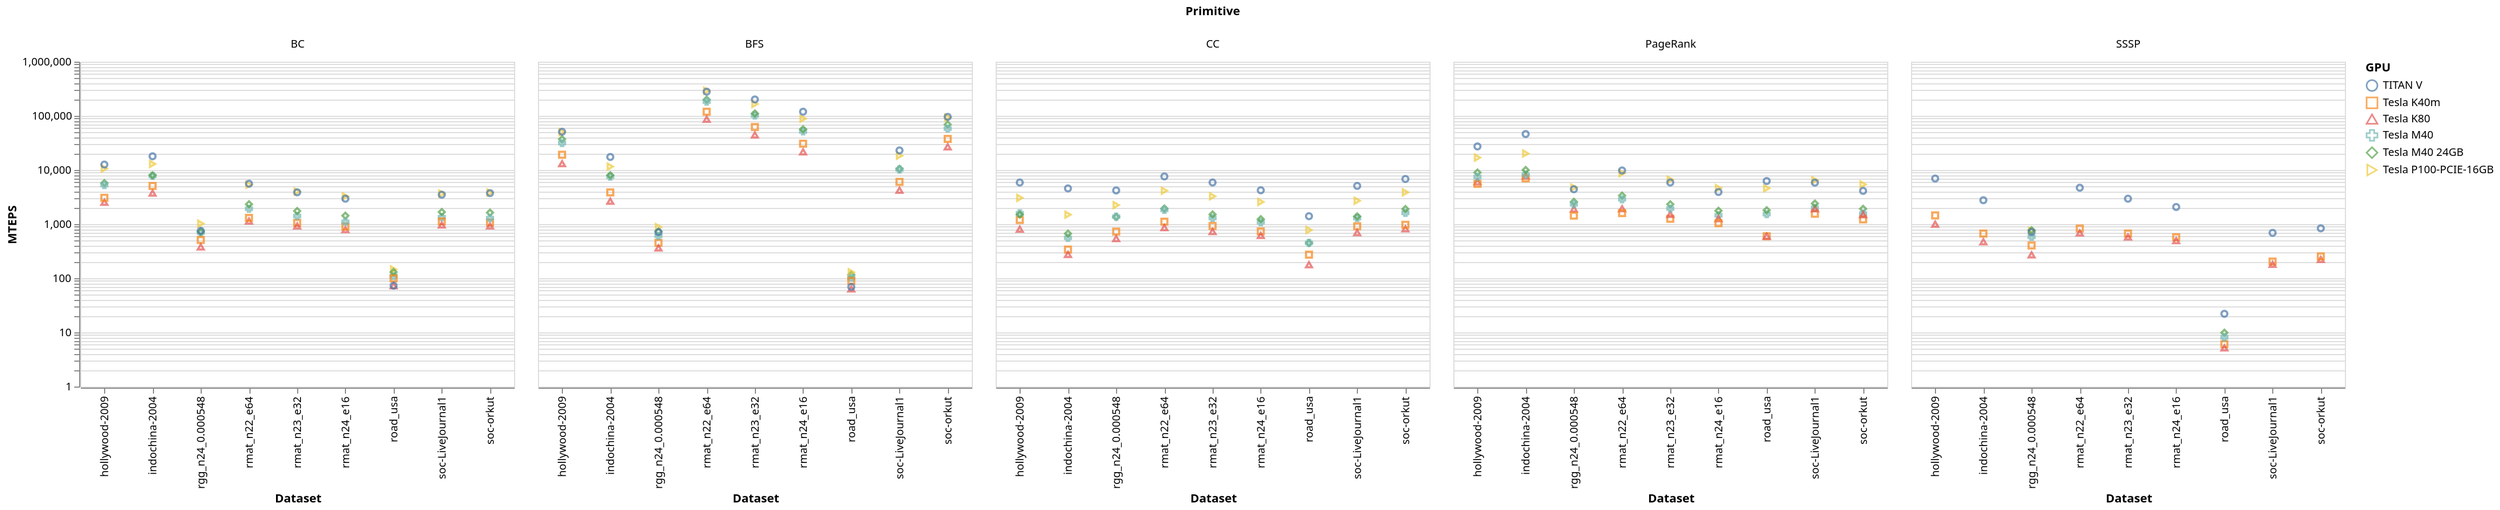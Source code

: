 {"config":{"view":{"width":400,"height":300}},"data":{"values":[{"algorithm":"BFS","dataset":"rmat_n24_e16","m_teps":51577.875,"elapsed":10.096597671508789,"engine":"Gunrock","gunrock_version":"0.4.0","gpuinfo.name":"Tesla M40","time":"2016-11-29 19:59:35","details":"<a href=\"https://github.com/gunrock/io/tree/master/gunrock-output/topc/CentOS7.2_XXx1_topc_arch/BFS_rmat_n24_e16_Tue Nov 29 195935 2016.json\">JSON output</a>"},{"algorithm":"PageRank","dataset":"rmat_n24_e16","m_teps":1455.7415771484375,"elapsed":7154.637026786804,"engine":"Gunrock","gunrock_version":"0.4.0","gpuinfo.name":"Tesla M40","time":"2016-11-30 14:40:03","details":"<a href=\"https://github.com/gunrock/io/tree/master/gunrock-output/topc/CentOS7.2_XXx1_topc_arch/PageRank_rmat_n24_e16_Wed Nov 30 144003 2016.json\">JSON output</a>"},{"algorithm":"CC","dataset":"rmat_n24_e16","m_teps":2570.96826171875,"elapsed":202.55732536315918,"engine":"Gunrock","gunrock_version":"0.4.0","gpuinfo.name":"Tesla P100-PCIE-16GB","time":"2016-11-29 10:05:17","details":"<a href=\"https://github.com/gunrock/io/tree/master/gunrock-output/topc/CentOS7.2_XXx1_topc_arch/CC_rmat_n24_e16_Tue Nov 29 100517 2016.json\">JSON output</a>"},{"algorithm":"BC","dataset":"soc-orkut","m_teps":1631.3426513671875,"elapsed":260.7648620605469,"engine":"Gunrock","gunrock_version":"0.4.0","gpuinfo.name":"Tesla M40 24GB","time":"2016-12-01 09:58:30","details":"<a href=\"https://github.com/gunrock/io/tree/master/gunrock-output/topc/CentOS7.2_XXx1_topc_arch/BC_soc-orkut_Thu Dec  1 095830 2016.json\">JSON output</a>"},{"algorithm":"SSSP","dataset":"rgg_n24_0.000548","m_teps":754.1578369140625,"elapsed":351.5125732421875,"engine":"Gunrock","gunrock_version":"0.4.0","gpuinfo.name":"Tesla P100-PCIE-16GB","time":"2016-11-29 09:49:37","details":"<a href=\"https://github.com/gunrock/io/tree/master/gunrock-output/topc/CentOS7.2_XXx1_topc_arch/SSSP_rgg_n24_0.000548_Tue Nov 29 094937 2016.json\">JSON output</a>"},{"algorithm":"PageRank","dataset":"rmat_n23_e32","m_teps":2323.3816528320312,"elapsed":4362.9618883132935,"engine":"Gunrock","gunrock_version":"0.4.0","gpuinfo.name":"Tesla M40 24GB","time":"2016-12-01 10:05:18","details":"<a href=\"https://github.com/gunrock/io/tree/master/gunrock-output/topc/CentOS7.2_XXx1_topc_arch/PageRank_rmat_n23_e32_Thu Dec  1 100518 2016.json\">JSON output</a>"},{"algorithm":"CC","dataset":"road_usa","m_teps":273.19866943359375,"elapsed":211.23318672180176,"engine":"Gunrock","gunrock_version":"0.4.0","gpuinfo.name":"Tesla K40m","time":"2016-12-01 10:57:41","details":"<a href=\"https://github.com/gunrock/io/tree/master/gunrock-output/topc/CentOS7.2_XXx1_topc_arch/CC_road_usa_Thu Dec  1 105741 2016.json\">JSON output</a>"},{"algorithm":"BFS","dataset":"hollywood-2009","m_teps":37059.7890625,"elapsed":3.0386924743652344,"engine":"Gunrock","gunrock_version":"0.4.0","gpuinfo.name":"Tesla M40 24GB","time":"2016-12-01 09:52:22","details":"<a href=\"https://github.com/gunrock/io/tree/master/gunrock-output/topc/CentOS7.2_XXx1_topc_arch/BFS_hollywood-2009_Thu Dec  1 095222 2016.json\">JSON output</a>"},{"algorithm":"BFS","dataset":"rmat_n22_e64","m_teps":119147.390625,"elapsed":4.062819480895996,"engine":"Gunrock","gunrock_version":"0.4.0","gpuinfo.name":"Tesla K40m","time":"2016-12-01 10:19:21","details":"<a href=\"https://github.com/gunrock/io/tree/master/gunrock-output/topc/CentOS7.2_XXx1_topc_arch/BFS_rmat_n22_e64_Thu Dec  1 101921 2016.json\">JSON output</a>"},{"algorithm":"BC","dataset":"soc-orkut","m_teps":1069.2659912109375,"elapsed":397.8400573730469,"engine":"Gunrock","gunrock_version":"0.4.0","gpuinfo.name":"Tesla K40m","time":"2016-12-01 10:31:09","details":"<a href=\"https://github.com/gunrock/io/tree/master/gunrock-output/topc/CentOS7.2_XXx1_topc_arch/BC_soc-orkut_Thu Dec  1 103109 2016.json\">JSON output</a>"},{"algorithm":"BC","dataset":"rgg_n24_0.000548","m_teps":1021.9720458984375,"elapsed":519.3756103515625,"engine":"Gunrock","gunrock_version":"0.4.0","gpuinfo.name":"Tesla P100-PCIE-16GB","time":"2016-11-29 09:54:31","details":"<a href=\"https://github.com/gunrock/io/tree/master/gunrock-output/topc/CentOS7.2_XXx1_topc_arch/BC_rgg_n24_0.000548_Tue Nov 29 095431 2016.json\">JSON output</a>"},{"algorithm":"PageRank","dataset":"soc-LiveJournal1","m_teps":2001.0831298828125,"elapsed":1027.8730392456055,"engine":"Gunrock","gunrock_version":"0.4.0","gpuinfo.name":"Tesla M40","time":"2016-11-30 14:35:44","details":"<a href=\"https://github.com/gunrock/io/tree/master/gunrock-output/topc/CentOS7.2_XXx1_topc_arch/PageRank_soc-LiveJournal1_Wed Nov 30 143544 2016.json\">JSON output</a>"},{"algorithm":"SSSP","dataset":"hollywood-2009","m_teps":1448.8941650390625,"elapsed":77.72362518310547,"engine":"Gunrock","gunrock_version":"0.4.0","gpuinfo.name":"Tesla K40m","time":"2016-12-01 10:22:18","details":"<a href=\"https://github.com/gunrock/io/tree/master/gunrock-output/topc/CentOS7.2_XXx1_topc_arch/SSSP_hollywood-2009_Thu Dec  1 102218 2016.json\">JSON output</a>"},{"algorithm":"CC","dataset":"rmat_n22_e64","m_teps":1109.45654296875,"elapsed":436.32118701934814,"engine":"Gunrock","gunrock_version":"0.4.0","gpuinfo.name":"Tesla K40m","time":"2016-12-01 10:47:39","details":"<a href=\"https://github.com/gunrock/io/tree/master/gunrock-output/topc/CentOS7.2_XXx1_topc_arch/CC_rmat_n22_e64_Thu Dec  1 104739 2016.json\">JSON output</a>"},{"algorithm":"SSSP","dataset":"rgg_n24_0.000548","m_teps":270.98675537109375,"elapsed":978.1978149414062,"engine":"Gunrock","gunrock_version":"0.4.0","gpuinfo.name":"Tesla K80","time":"2016-11-30 14:12:18","details":"<a href=\"https://github.com/gunrock/io/tree/master/gunrock-output/topc/CentOS7.2_XXx1_topc_arch/SSSP_rgg_n24_0.000548_Wed Nov 30 141218 2016.json\">JSON output</a>"},{"algorithm":"SSSP","dataset":"road_usa","m_teps":6.071076393127441,"elapsed":9505.5009765625,"engine":"Gunrock","gunrock_version":"0.4.0","gpuinfo.name":"Tesla K40m","time":"2016-12-01 10:28:01","details":"<a href=\"https://github.com/gunrock/io/tree/master/gunrock-output/topc/CentOS7.2_XXx1_topc_arch/SSSP_road_usa_Thu Dec  1 102801 2016.json\">JSON output</a>"},{"algorithm":"BC","dataset":"rmat_n23_e32","m_teps":1056.6055908203125,"elapsed":959.374267578125,"engine":"Gunrock","gunrock_version":"0.4.0","gpuinfo.name":"Tesla K40m","time":"2016-12-01 10:32:19","details":"<a href=\"https://github.com/gunrock/io/tree/master/gunrock-output/topc/CentOS7.2_XXx1_topc_arch/BC_rmat_n23_e32_Thu Dec  1 103219 2016.json\">JSON output</a>"},{"algorithm":"BC","dataset":"road_usa","m_teps":110.34382629394531,"elapsed":1045.978271484375,"engine":"Gunrock","gunrock_version":"0.4.0","gpuinfo.name":"Tesla M40","time":"2016-11-29 20:07:28","details":"<a href=\"https://github.com/gunrock/io/tree/master/gunrock-output/topc/CentOS7.2_XXx1_topc_arch/BC_road_usa_Tue Nov 29 200728 2016.json\">JSON output</a>"},{"algorithm":"BC","dataset":"rgg_n24_0.000548","m_teps":698.2745361328125,"elapsed":760.2845458984375,"engine":"Gunrock","gunrock_version":"0.4.0","gpuinfo.name":"Tesla M40","time":"2016-11-29 20:09:24","details":"<a href=\"https://github.com/gunrock/io/tree/master/gunrock-output/topc/CentOS7.2_XXx1_topc_arch/BC_rgg_n24_0.000548_Tue Nov 29 200924 2016.json\">JSON output</a>"},{"algorithm":"PageRank","dataset":"road_usa","m_teps":4594.353057861328,"elapsed":263.77623081207275,"engine":"Gunrock","gunrock_version":"0.4.0","gpuinfo.name":"Tesla P100-PCIE-16GB","time":"2016-11-30 17:53:33","details":"<a href=\"https://github.com/gunrock/io/tree/master/gunrock-output/topc/CentOS7.2_XXx1_topc_arch/PageRank_road_usa_Wed Nov 30 175333 2016.json\">JSON output</a>"},{"algorithm":"BC","dataset":"rmat_n24_e16","m_teps":793.8890380859375,"elapsed":1311.9307861328125,"engine":"Gunrock","gunrock_version":"0.4.0","gpuinfo.name":"Tesla K80","time":"2016-11-30 14:15:26","details":"<a href=\"https://github.com/gunrock/io/tree/master/gunrock-output/topc/CentOS7.2_XXx1_topc_arch/BC_rmat_n24_e16_Wed Nov 30 141526 2016.json\">JSON output</a>"},{"algorithm":"PageRank","dataset":"rgg_n24_0.000548","m_teps":4749.027908325195,"elapsed":1061.9746923446655,"engine":"Gunrock","gunrock_version":"0.4.0","gpuinfo.name":"Tesla P100-PCIE-16GB","time":"2016-11-30 17:53:47","details":"<a href=\"https://github.com/gunrock/io/tree/master/gunrock-output/topc/CentOS7.2_XXx1_topc_arch/PageRank_rgg_n24_0.000548_Wed Nov 30 175347 2016.json\">JSON output</a>"},{"algorithm":"BC","dataset":"rmat_n22_e64","m_teps":1140.6607666015625,"elapsed":848.7328491210938,"engine":"Gunrock","gunrock_version":"0.4.0","gpuinfo.name":"Tesla K80","time":"2016-11-30 14:14:02","details":"<a href=\"https://github.com/gunrock/io/tree/master/gunrock-output/topc/CentOS7.2_XXx1_topc_arch/BC_rmat_n22_e64_Wed Nov 30 141402 2016.json\">JSON output</a>"},{"algorithm":"PageRank","dataset":"rmat_n23_e32","m_teps":1254.887580871582,"elapsed":7673.883318901062,"engine":"Gunrock","gunrock_version":"0.4.0","gpuinfo.name":"Tesla K40m","time":"2016-12-01 10:39:25","details":"<a href=\"https://github.com/gunrock/io/tree/master/gunrock-output/topc/CentOS7.2_XXx1_topc_arch/PageRank_rmat_n23_e32_Thu Dec  1 103925 2016.json\">JSON output</a>"},{"algorithm":"PageRank","dataset":"rmat_n24_e16","m_teps":1765.9974670410156,"elapsed":5897.6722240448,"engine":"Gunrock","gunrock_version":"0.4.0","gpuinfo.name":"Tesla M40 24GB","time":"2016-12-01 10:06:21","details":"<a href=\"https://github.com/gunrock/io/tree/master/gunrock-output/topc/CentOS7.2_XXx1_topc_arch/PageRank_rmat_n24_e16_Thu Dec  1 100621 2016.json\">JSON output</a>"},{"algorithm":"PageRank","dataset":"soc-orkut","m_teps":1915.1980895996094,"elapsed":2443.280076980591,"engine":"Gunrock","gunrock_version":"0.4.0","gpuinfo.name":"Tesla M40 24GB","time":"2016-12-01 10:03:34","details":"<a href=\"https://github.com/gunrock/io/tree/master/gunrock-output/topc/CentOS7.2_XXx1_topc_arch/PageRank_soc-orkut_Thu Dec  1 100334 2016.json\">JSON output</a>"},{"algorithm":"BC","dataset":"soc-LiveJournal1","m_teps":1344.8056640625,"elapsed":127.44052124023438,"engine":"Gunrock","gunrock_version":"0.4.0","gpuinfo.name":"Tesla M40","time":"2016-11-29 20:05:13","details":"<a href=\"https://github.com/gunrock/io/tree/master/gunrock-output/topc/CentOS7.2_XXx1_topc_arch/BC_soc-LiveJournal1_Tue Nov 29 200513 2016.json\">JSON output</a>"},{"algorithm":"BC","dataset":"road_usa","m_teps":145.63819885253906,"elapsed":792.4929809570312,"engine":"Gunrock","gunrock_version":"0.4.0","gpuinfo.name":"Tesla P100-PCIE-16GB","time":"2016-11-29 09:52:32","details":"<a href=\"https://github.com/gunrock/io/tree/master/gunrock-output/topc/CentOS7.2_XXx1_topc_arch/BC_road_usa_Tue Nov 29 095232 2016.json\">JSON output</a>"},{"algorithm":"BC","dataset":"rmat_n23_e32","m_teps":926.8665161132812,"elapsed":1093.6820068359375,"engine":"Gunrock","gunrock_version":"0.4.0","gpuinfo.name":"Tesla K80","time":"2016-11-30 14:14:41","details":"<a href=\"https://github.com/gunrock/io/tree/master/gunrock-output/topc/CentOS7.2_XXx1_topc_arch/BC_rmat_n23_e32_Wed Nov 30 141441 2016.json\">JSON output</a>"},{"algorithm":"CC","dataset":"rgg_n24_0.000548","m_teps":1357.5457763671875,"elapsed":195.5333948135376,"engine":"Gunrock","gunrock_version":"0.4.0","gpuinfo.name":"Tesla M40 24GB","time":"2016-12-01 10:22:43","details":"<a href=\"https://github.com/gunrock/io/tree/master/gunrock-output/topc/CentOS7.2_XXx1_topc_arch/CC_rgg_n24_0.000548_Thu Dec  1 102243 2016.json\">JSON output</a>"},{"algorithm":"CC","dataset":"road_usa","m_teps":446.7572021484375,"elapsed":129.1722297668457,"engine":"Gunrock","gunrock_version":"0.4.0","gpuinfo.name":"Tesla M40 24GB","time":"2016-12-01 10:22:03","details":"<a href=\"https://github.com/gunrock/io/tree/master/gunrock-output/topc/CentOS7.2_XXx1_topc_arch/CC_road_usa_Thu Dec  1 102203 2016.json\">JSON output</a>"},{"algorithm":"BC","dataset":"soc-orkut","m_teps":1291.48583984375,"elapsed":329.3855895996094,"engine":"Gunrock","gunrock_version":"0.4.0","gpuinfo.name":"Tesla M40","time":"2016-11-29 20:05:18","details":"<a href=\"https://github.com/gunrock/io/tree/master/gunrock-output/topc/CentOS7.2_XXx1_topc_arch/BC_soc-orkut_Tue Nov 29 200518 2016.json\">JSON output</a>"},{"algorithm":"PageRank","dataset":"soc-LiveJournal1","m_teps":1556.6260986328125,"elapsed":1321.3572978973389,"engine":"Gunrock","gunrock_version":"0.4.0","gpuinfo.name":"Tesla K40m","time":"2016-12-01 10:36:33","details":"<a href=\"https://github.com/gunrock/io/tree/master/gunrock-output/topc/CentOS7.2_XXx1_topc_arch/PageRank_soc-LiveJournal1_Thu Dec  1 103633 2016.json\">JSON output</a>"},{"algorithm":"CC","dataset":"road_usa","m_teps":451.9570007324219,"elapsed":127.68609523773193,"engine":"Gunrock","gunrock_version":"0.4.0","gpuinfo.name":"Tesla M40","time":"2016-11-29 20:23:11","details":"<a href=\"https://github.com/gunrock/io/tree/master/gunrock-output/topc/CentOS7.2_XXx1_topc_arch/CC_road_usa_Tue Nov 29 202311 2016.json\">JSON output</a>"},{"algorithm":"CC","dataset":"indochina-2004","m_teps":1496.7493896484375,"elapsed":201.7503023147583,"engine":"Gunrock","gunrock_version":"0.4.0","gpuinfo.name":"Tesla P100-PCIE-16GB","time":"2016-11-29 09:57:57","details":"<a href=\"https://github.com/gunrock/io/tree/master/gunrock-output/topc/CentOS7.2_XXx1_topc_arch/CC_indochina-2004_Tue Nov 29 095757 2016.json\">JSON output</a>"},{"algorithm":"BFS","dataset":"hollywood-2009","m_teps":19126.181640625,"elapsed":5.887913703918457,"engine":"Gunrock","gunrock_version":"0.4.0","gpuinfo.name":"Tesla K40m","time":"2016-12-01 10:18:44","details":"<a href=\"https://github.com/gunrock/io/tree/master/gunrock-output/topc/CentOS7.2_XXx1_topc_arch/BFS_hollywood-2009_Thu Dec  1 101844 2016.json\">JSON output</a>"},{"algorithm":"SSSP","dataset":"rgg_n24_0.000548","m_teps":582.5126953125,"elapsed":455.1119689941406,"engine":"Gunrock","gunrock_version":"0.4.0","gpuinfo.name":"Tesla M40","time":"2016-11-29 20:04:22","details":"<a href=\"https://github.com/gunrock/io/tree/master/gunrock-output/topc/CentOS7.2_XXx1_topc_arch/SSSP_rgg_n24_0.000548_Tue Nov 29 200422 2016.json\">JSON output</a>"},{"algorithm":"SSSP","dataset":"rgg_n24_0.000548","m_teps":772.6026611328125,"elapsed":343.1083068847656,"engine":"Gunrock","gunrock_version":"0.4.0","gpuinfo.name":"Tesla M40 24GB","time":"2016-12-01 09:57:28","details":"<a href=\"https://github.com/gunrock/io/tree/master/gunrock-output/topc/CentOS7.2_XXx1_topc_arch/SSSP_rgg_n24_0.000548_Thu Dec  1 095728 2016.json\">JSON output</a>"},{"algorithm":"BC","dataset":"rmat_n23_e32","m_teps":3999.49169921875,"elapsed":253.453857421875,"engine":"Gunrock","gunrock_version":"0.4.0","gpuinfo.name":"Tesla P100-PCIE-16GB","time":"2016-11-29 09:51:41","details":"<a href=\"https://github.com/gunrock/io/tree/master/gunrock-output/topc/CentOS7.2_XXx1_topc_arch/BC_rmat_n23_e32_Tue Nov 29 095141 2016.json\">JSON output</a>"},{"algorithm":"SSSP","dataset":"indochina-2004","m_teps":670.0359497070312,"elapsed":444.9159851074219,"engine":"Gunrock","gunrock_version":"0.4.0","gpuinfo.name":"Tesla K40m","time":"2016-12-01 10:22:55","details":"<a href=\"https://github.com/gunrock/io/tree/master/gunrock-output/topc/CentOS7.2_XXx1_topc_arch/SSSP_indochina-2004_Thu Dec  1 102255 2016.json\">JSON output</a>"},{"algorithm":"BC","dataset":"rmat_n22_e64","m_teps":1304.5194091796875,"elapsed":742.1563110351562,"engine":"Gunrock","gunrock_version":"0.4.0","gpuinfo.name":"Tesla K40m","time":"2016-12-01 10:31:44","details":"<a href=\"https://github.com/gunrock/io/tree/master/gunrock-output/topc/CentOS7.2_XXx1_topc_arch/BC_rmat_n22_e64_Thu Dec  1 103144 2016.json\">JSON output</a>"},{"algorithm":"BFS","dataset":"hollywood-2009","m_teps":50103.89453125,"elapsed":2.24759578704834,"engine":"Gunrock","gunrock_version":"0.4.0","gpuinfo.name":"Tesla P100-PCIE-16GB","time":"2016-11-29 09:45:05","details":"<a href=\"https://github.com/gunrock/io/tree/master/gunrock-output/topc/CentOS7.2_XXx1_topc_arch/BFS_hollywood-2009_Tue Nov 29 094505 2016.json\">JSON output</a>"},{"algorithm":"BFS","dataset":"indochina-2004","m_teps":7518.9345703125,"elapsed":39.647865295410156,"engine":"Gunrock","gunrock_version":"0.4.0","gpuinfo.name":"Tesla M40","time":"2016-11-29 19:58:17","details":"<a href=\"https://github.com/gunrock/io/tree/master/gunrock-output/topc/CentOS7.2_XXx1_topc_arch/BFS_indochina-2004_Tue Nov 29 195817 2016.json\">JSON output</a>"},{"algorithm":"BC","dataset":"rmat_n22_e64","m_teps":1925.25830078125,"elapsed":502.873291015625,"engine":"Gunrock","gunrock_version":"0.4.0","gpuinfo.name":"Tesla M40","time":"2016-11-29 20:05:53","details":"<a href=\"https://github.com/gunrock/io/tree/master/gunrock-output/topc/CentOS7.2_XXx1_topc_arch/BC_rmat_n22_e64_Tue Nov 29 200553 2016.json\">JSON output</a>"},{"algorithm":"CC","dataset":"soc-LiveJournal1","m_teps":2709.746337890625,"elapsed":31.627488136291504,"engine":"Gunrock","gunrock_version":"0.4.0","gpuinfo.name":"Tesla P100-PCIE-16GB","time":"2016-11-29 09:55:23","details":"<a href=\"https://github.com/gunrock/io/tree/master/gunrock-output/topc/CentOS7.2_XXx1_topc_arch/CC_soc-LiveJournal1_Tue Nov 29 095523 2016.json\">JSON output</a>"},{"algorithm":"CC","dataset":"soc-orkut","m_teps":820.7590942382812,"elapsed":259.1484069824219,"engine":"Gunrock","gunrock_version":"0.4.0","gpuinfo.name":"Tesla K80","time":"2016-11-30 14:19:45","details":"<a href=\"https://github.com/gunrock/io/tree/master/gunrock-output/topc/CentOS7.2_XXx1_topc_arch/CC_soc-orkut_Wed Nov 30 141945 2016.json\">JSON output</a>"},{"algorithm":"CC","dataset":"hollywood-2009","m_teps":1195.7252197265625,"elapsed":94.29543018341064,"engine":"Gunrock","gunrock_version":"0.4.0","gpuinfo.name":"Tesla K40m","time":"2016-12-01 10:45:52","details":"<a href=\"https://github.com/gunrock/io/tree/master/gunrock-output/topc/CentOS7.2_XXx1_topc_arch/CC_hollywood-2009_Thu Dec  1 104552 2016.json\">JSON output</a>"},{"algorithm":"CC","dataset":"rmat_n23_e32","m_teps":1298.04638671875,"elapsed":390.45329093933105,"engine":"Gunrock","gunrock_version":"0.4.0","gpuinfo.name":"Tesla M40","time":"2016-11-29 20:16:55","details":"<a href=\"https://github.com/gunrock/io/tree/master/gunrock-output/topc/CentOS7.2_XXx1_topc_arch/CC_rmat_n23_e32_Tue Nov 29 201655 2016.json\">JSON output</a>"},{"algorithm":"BFS","dataset":"soc-orkut","m_teps":26812.587890625,"elapsed":7.932782173156738,"engine":"Gunrock","gunrock_version":"0.4.0","gpuinfo.name":"Tesla K80","time":"2016-11-30 13:58:41","details":"<a href=\"https://github.com/gunrock/io/tree/master/gunrock-output/topc/CentOS7.2_XXx1_topc_arch/BFS_soc-orkut_Wed Nov 30 135841 2016.json\">JSON output</a>"},{"algorithm":"SSSP","dataset":"rmat_n23_e32","m_teps":671.43310546875,"elapsed":754.8694458007812,"engine":"Gunrock","gunrock_version":"0.4.0","gpuinfo.name":"Tesla K40m","time":"2016-12-01 10:25:13","details":"<a href=\"https://github.com/gunrock/io/tree/master/gunrock-output/topc/CentOS7.2_XXx1_topc_arch/SSSP_rmat_n23_e32_Thu Dec  1 102513 2016.json\">JSON output</a>"},{"algorithm":"PageRank","dataset":"hollywood-2009","m_teps":6049.0594482421875,"elapsed":447.34790325164795,"engine":"Gunrock","gunrock_version":"0.4.0","gpuinfo.name":"Tesla K80","time":"2016-11-30 14:42:58","details":"<a href=\"https://github.com/gunrock/io/tree/master/gunrock-output/topc/CentOS7.2_XXx1_topc_arch/PageRank_hollywood-2009_Wed Nov 30 144258 2016.json\">JSON output</a>"},{"algorithm":"BC","dataset":"road_usa","m_teps":130.23220825195312,"elapsed":886.2420043945312,"engine":"Gunrock","gunrock_version":"0.4.0","gpuinfo.name":"Tesla M40 24GB","time":"2016-12-01 10:00:29","details":"<a href=\"https://github.com/gunrock/io/tree/master/gunrock-output/topc/CentOS7.2_XXx1_topc_arch/BC_road_usa_Thu Dec  1 100029 2016.json\">JSON output</a>"},{"algorithm":"BFS","dataset":"rmat_n24_e16","m_teps":30624.197265625,"elapsed":17.004657745361328,"engine":"Gunrock","gunrock_version":"0.4.0","gpuinfo.name":"Tesla K40m","time":"2016-12-01 10:20:09","details":"<a href=\"https://github.com/gunrock/io/tree/master/gunrock-output/topc/CentOS7.2_XXx1_topc_arch/BFS_rmat_n24_e16_Thu Dec  1 102009 2016.json\">JSON output</a>"},{"algorithm":"SSSP","dataset":"road_usa","m_teps":9.88219165802002,"elapsed":5839.658203125,"engine":"Gunrock","gunrock_version":"0.4.0","gpuinfo.name":"Tesla M40 24GB","time":"2016-12-01 09:55:59","details":"<a href=\"https://github.com/gunrock/io/tree/master/gunrock-output/topc/CentOS7.2_XXx1_topc_arch/SSSP_road_usa_Thu Dec  1 095559 2016.json\">JSON output</a>"},{"algorithm":"CC","dataset":"rgg_n24_0.000548","m_teps":2251.191162109375,"elapsed":117.90096759796143,"engine":"Gunrock","gunrock_version":"0.4.0","gpuinfo.name":"Tesla P100-PCIE-16GB","time":"2016-11-29 10:09:31","details":"<a href=\"https://github.com/gunrock/io/tree/master/gunrock-output/topc/CentOS7.2_XXx1_topc_arch/CC_rgg_n24_0.000548_Tue Nov 29 100931 2016.json\">JSON output</a>"},{"algorithm":"BFS","dataset":"rgg_n24_0.000548","m_teps":881.8350830078125,"elapsed":301.0084533691406,"engine":"Gunrock","gunrock_version":"0.4.0","gpuinfo.name":"Tesla P100-PCIE-16GB","time":"2016-11-29 09:46:40","details":"<a href=\"https://github.com/gunrock/io/tree/master/gunrock-output/topc/CentOS7.2_XXx1_topc_arch/BFS_rgg_n24_0.000548_Tue Nov 29 094640 2016.json\">JSON output</a>"},{"algorithm":"BC","dataset":"soc-LiveJournal1","m_teps":1674.7545166015625,"elapsed":102.33304595947266,"engine":"Gunrock","gunrock_version":"0.4.0","gpuinfo.name":"Tesla M40 24GB","time":"2016-12-01 09:58:24","details":"<a href=\"https://github.com/gunrock/io/tree/master/gunrock-output/topc/CentOS7.2_XXx1_topc_arch/BC_soc-LiveJournal1_Thu Dec  1 095824 2016.json\">JSON output</a>"},{"algorithm":"SSSP","dataset":"soc-orkut","m_teps":222.9230194091797,"elapsed":954.1339111328125,"engine":"Gunrock","gunrock_version":"0.4.0","gpuinfo.name":"Tesla K80","time":"2016-11-30 14:02:32","details":"<a href=\"https://github.com/gunrock/io/tree/master/gunrock-output/topc/CentOS7.2_XXx1_topc_arch/SSSP_soc-orkut_Wed Nov 30 140232 2016.json\">JSON output</a>"},{"algorithm":"PageRank","dataset":"rmat_n23_e32","m_teps":1517.1942138671875,"elapsed":6681.145262718201,"engine":"Gunrock","gunrock_version":"0.4.0","gpuinfo.name":"Tesla K80","time":"2016-11-30 14:44:44","details":"<a href=\"https://github.com/gunrock/io/tree/master/gunrock-output/topc/CentOS7.2_XXx1_topc_arch/PageRank_rmat_n23_e32_Wed Nov 30 144444 2016.json\">JSON output</a>"},{"algorithm":"CC","dataset":"indochina-2004","m_teps":338.67218017578125,"elapsed":891.6281223297119,"engine":"Gunrock","gunrock_version":"0.4.0","gpuinfo.name":"Tesla K40m","time":"2016-12-01 10:46:21","details":"<a href=\"https://github.com/gunrock/io/tree/master/gunrock-output/topc/CentOS7.2_XXx1_topc_arch/CC_indochina-2004_Thu Dec  1 104621 2016.json\">JSON output</a>"},{"algorithm":"PageRank","dataset":"hollywood-2009","m_teps":16949.92822265625,"elapsed":159.6487045288086,"engine":"Gunrock","gunrock_version":"0.4.0","gpuinfo.name":"Tesla P100-PCIE-16GB","time":"2016-11-30 17:51:41","details":"<a href=\"https://github.com/gunrock/io/tree/master/gunrock-output/topc/CentOS7.2_XXx1_topc_arch/PageRank_hollywood-2009_Wed Nov 30 175141 2016.json\">JSON output</a>"},{"algorithm":"CC","dataset":"rmat_n23_e32","m_teps":3266.63330078125,"elapsed":155.15625476837158,"engine":"Gunrock","gunrock_version":"0.4.0","gpuinfo.name":"Tesla P100-PCIE-16GB","time":"2016-11-29 10:02:01","details":"<a href=\"https://github.com/gunrock/io/tree/master/gunrock-output/topc/CentOS7.2_XXx1_topc_arch/CC_rmat_n23_e32_Tue Nov 29 100201 2016.json\">JSON output</a>"},{"algorithm":"SSSP","dataset":"rmat_n24_e16","m_teps":572.5731811523438,"elapsed":909.4984741210938,"engine":"Gunrock","gunrock_version":"0.4.0","gpuinfo.name":"Tesla K40m","time":"2016-12-01 10:26:39","details":"<a href=\"https://github.com/gunrock/io/tree/master/gunrock-output/topc/CentOS7.2_XXx1_topc_arch/SSSP_rmat_n24_e16_Thu Dec  1 102639 2016.json\">JSON output</a>"},{"algorithm":"SSSP","dataset":"soc-orkut","m_teps":253.3397674560547,"elapsed":839.5776977539062,"engine":"Gunrock","gunrock_version":"0.4.0","gpuinfo.name":"Tesla K40m","time":"2016-12-01 10:21:31","details":"<a href=\"https://github.com/gunrock/io/tree/master/gunrock-output/topc/CentOS7.2_XXx1_topc_arch/SSSP_soc-orkut_Thu Dec  1 102131 2016.json\">JSON output</a>"},{"algorithm":"CC","dataset":"indochina-2004","m_teps":557.4061889648438,"elapsed":541.7407274246216,"engine":"Gunrock","gunrock_version":"0.4.0","gpuinfo.name":"Tesla M40","time":"2016-11-29 20:12:29","details":"<a href=\"https://github.com/gunrock/io/tree/master/gunrock-output/topc/CentOS7.2_XXx1_topc_arch/CC_indochina-2004_Tue Nov 29 201229 2016.json\">JSON output</a>"},{"algorithm":"CC","dataset":"rmat_n24_e16","m_teps":733.84130859375,"elapsed":709.6371173858643,"engine":"Gunrock","gunrock_version":"0.4.0","gpuinfo.name":"Tesla K40m","time":"2016-12-01 10:54:00","details":"<a href=\"https://github.com/gunrock/io/tree/master/gunrock-output/topc/CentOS7.2_XXx1_topc_arch/CC_rmat_n24_e16_Thu Dec  1 105400 2016.json\">JSON output</a>"},{"algorithm":"BC","dataset":"soc-orkut","m_teps":3837.598876953125,"elapsed":110.84973907470703,"engine":"Gunrock","gunrock_version":"0.4.0","gpuinfo.name":"Tesla P100-PCIE-16GB","time":"2016-11-29 09:50:41","details":"<a href=\"https://github.com/gunrock/io/tree/master/gunrock-output/topc/CentOS7.2_XXx1_topc_arch/BC_soc-orkut_Tue Nov 29 095041 2016.json\">JSON output</a>"},{"algorithm":"BC","dataset":"soc-LiveJournal1","m_teps":1120.7100830078125,"elapsed":152.92333984375,"engine":"Gunrock","gunrock_version":"0.4.0","gpuinfo.name":"Tesla K40m","time":"2016-12-01 10:31:03","details":"<a href=\"https://github.com/gunrock/io/tree/master/gunrock-output/topc/CentOS7.2_XXx1_topc_arch/BC_soc-LiveJournal1_Thu Dec  1 103103 2016.json\">JSON output</a>"},{"algorithm":"SSSP","dataset":"rgg_n24_0.000548","m_teps":403.90350341796875,"elapsed":656.3494262695312,"engine":"Gunrock","gunrock_version":"0.4.0","gpuinfo.name":"Tesla K40m","time":"2016-12-01 10:30:07","details":"<a href=\"https://github.com/gunrock/io/tree/master/gunrock-output/topc/CentOS7.2_XXx1_topc_arch/SSSP_rgg_n24_0.000548_Thu Dec  1 103007 2016.json\">JSON output</a>"},{"algorithm":"BC","dataset":"rmat_n24_e16","m_teps":1432.943115234375,"elapsed":726.8362426757812,"engine":"Gunrock","gunrock_version":"0.4.0","gpuinfo.name":"Tesla M40 24GB","time":"2016-12-01 10:00:07","details":"<a href=\"https://github.com/gunrock/io/tree/master/gunrock-output/topc/CentOS7.2_XXx1_topc_arch/BC_rmat_n24_e16_Thu Dec  1 100007 2016.json\">JSON output</a>"},{"algorithm":"BFS","dataset":"rmat_n23_e32","m_teps":62196.6015625,"elapsed":8.148884773254395,"engine":"Gunrock","gunrock_version":"0.4.0","gpuinfo.name":"Tesla K40m","time":"2016-12-01 10:19:44","details":"<a href=\"https://github.com/gunrock/io/tree/master/gunrock-output/topc/CentOS7.2_XXx1_topc_arch/BFS_rmat_n23_e32_Thu Dec  1 101944 2016.json\">JSON output</a>"},{"algorithm":"BFS","dataset":"rgg_n24_0.000548","m_teps":730.2994384765625,"elapsed":363.4363708496094,"engine":"Gunrock","gunrock_version":"0.4.0","gpuinfo.name":"Tesla M40 24GB","time":"2016-12-01 09:54:03","details":"<a href=\"https://github.com/gunrock/io/tree/master/gunrock-output/topc/CentOS7.2_XXx1_topc_arch/BFS_rgg_n24_0.000548_Thu Dec  1 095403 2016.json\">JSON output</a>"},{"algorithm":"BFS","dataset":"road_usa","m_teps":116.3349609375,"elapsed":496.05572509765625,"engine":"Gunrock","gunrock_version":"0.4.0","gpuinfo.name":"Tesla M40 24GB","time":"2016-12-01 09:53:46","details":"<a href=\"https://github.com/gunrock/io/tree/master/gunrock-output/topc/CentOS7.2_XXx1_topc_arch/BFS_road_usa_Thu Dec  1 095346 2016.json\">JSON output</a>"},{"algorithm":"BFS","dataset":"soc-orkut","m_teps":69273.796875,"elapsed":3.070402145385742,"engine":"Gunrock","gunrock_version":"0.4.0","gpuinfo.name":"Tesla M40 24GB","time":"2016-12-01 09:52:17","details":"<a href=\"https://github.com/gunrock/io/tree/master/gunrock-output/topc/CentOS7.2_XXx1_topc_arch/BFS_soc-orkut_Thu Dec  1 095217 2016.json\">JSON output</a>"},{"algorithm":"SSSP","dataset":"soc-LiveJournal1","m_teps":203.72372436523438,"elapsed":420.6253662109375,"engine":"Gunrock","gunrock_version":"0.4.0","gpuinfo.name":"Tesla K40m","time":"2016-12-01 10:20:55","details":"<a href=\"https://github.com/gunrock/io/tree/master/gunrock-output/topc/CentOS7.2_XXx1_topc_arch/SSSP_soc-LiveJournal1_Thu Dec  1 102055 2016.json\">JSON output</a>"},{"algorithm":"BC","dataset":"road_usa","m_teps":72.7790298461914,"elapsed":1585.858642578125,"engine":"Gunrock","gunrock_version":"0.4.0","gpuinfo.name":"Tesla K80","time":"2016-11-30 14:15:55","details":"<a href=\"https://github.com/gunrock/io/tree/master/gunrock-output/topc/CentOS7.2_XXx1_topc_arch/BC_road_usa_Wed Nov 30 141555 2016.json\">JSON output</a>"},{"algorithm":"BFS","dataset":"rmat_n22_e64","m_teps":199440.46875,"elapsed":2.427220344543457,"engine":"Gunrock","gunrock_version":"0.4.0","gpuinfo.name":"Tesla M40 24GB","time":"2016-12-01 09:52:50","details":"<a href=\"https://github.com/gunrock/io/tree/master/gunrock-output/topc/CentOS7.2_XXx1_topc_arch/BFS_rmat_n22_e64_Thu Dec  1 095250 2016.json\">JSON output</a>"},{"algorithm":"PageRank","dataset":"rmat_n24_e16","m_teps":4626.863098144531,"elapsed":2251.0196208953857,"engine":"Gunrock","gunrock_version":"0.4.0","gpuinfo.name":"Tesla P100-PCIE-16GB","time":"2016-11-30 17:53:08","details":"<a href=\"https://github.com/gunrock/io/tree/master/gunrock-output/topc/CentOS7.2_XXx1_topc_arch/PageRank_rmat_n24_e16_Wed Nov 30 175308 2016.json\">JSON output</a>"},{"algorithm":"CC","dataset":"indochina-2004","m_teps":275.68157958984375,"elapsed":1095.3566074371338,"engine":"Gunrock","gunrock_version":"0.4.0","gpuinfo.name":"Tesla K80","time":"2016-11-30 14:21:31","details":"<a href=\"https://github.com/gunrock/io/tree/master/gunrock-output/topc/CentOS7.2_XXx1_topc_arch/CC_indochina-2004_Wed Nov 30 142131 2016.json\">JSON output</a>"},{"algorithm":"PageRank","dataset":"soc-LiveJournal1","m_teps":1923.3012084960938,"elapsed":1069.442105293274,"engine":"Gunrock","gunrock_version":"0.4.0","gpuinfo.name":"Tesla K80","time":"2016-11-30 14:42:09","details":"<a href=\"https://github.com/gunrock/io/tree/master/gunrock-output/topc/CentOS7.2_XXx1_topc_arch/PageRank_soc-LiveJournal1_Wed Nov 30 144209 2016.json\">JSON output</a>"},{"algorithm":"SSSP","dataset":"rmat_n23_e32","m_teps":579.7408447265625,"elapsed":874.260009765625,"engine":"Gunrock","gunrock_version":"0.4.0","gpuinfo.name":"Tesla K80","time":"2016-11-30 14:07:01","details":"<a href=\"https://github.com/gunrock/io/tree/master/gunrock-output/topc/CentOS7.2_XXx1_topc_arch/SSSP_rmat_n23_e32_Wed Nov 30 140701 2016.json\">JSON output</a>"},{"algorithm":"BC","dataset":"indochina-2004","m_teps":7781.12060546875,"elapsed":76.62384796142578,"engine":"Gunrock","gunrock_version":"0.4.0","gpuinfo.name":"Tesla M40","time":"2016-11-29 20:05:28","details":"<a href=\"https://github.com/gunrock/io/tree/master/gunrock-output/topc/CentOS7.2_XXx1_topc_arch/BC_indochina-2004_Tue Nov 29 200528 2016.json\">JSON output</a>"},{"algorithm":"PageRank","dataset":"rmat_n22_e64","m_teps":1930.9824142456055,"elapsed":4763.141846656799,"engine":"Gunrock","gunrock_version":"0.4.0","gpuinfo.name":"Tesla K80","time":"2016-11-30 14:43:37","details":"<a href=\"https://github.com/gunrock/io/tree/master/gunrock-output/topc/CentOS7.2_XXx1_topc_arch/PageRank_rmat_n22_e64_Wed Nov 30 144337 2016.json\">JSON output</a>"},{"algorithm":"PageRank","dataset":"rmat_n24_e16","m_teps":1261.2461853027344,"elapsed":8257.792735099792,"engine":"Gunrock","gunrock_version":"0.4.0","gpuinfo.name":"Tesla K80","time":"2016-11-30 14:46:11","details":"<a href=\"https://github.com/gunrock/io/tree/master/gunrock-output/topc/CentOS7.2_XXx1_topc_arch/PageRank_rmat_n24_e16_Wed Nov 30 144611 2016.json\">JSON output</a>"},{"algorithm":"BFS","dataset":"hollywood-2009","m_teps":13115.8466796875,"elapsed":8.58604907989502,"engine":"Gunrock","gunrock_version":"0.4.0","gpuinfo.name":"Tesla K80","time":"2016-11-30 13:58:55","details":"<a href=\"https://github.com/gunrock/io/tree/master/gunrock-output/topc/CentOS7.2_XXx1_topc_arch/BFS_hollywood-2009_Wed Nov 30 135855 2016.json\">JSON output</a>"},{"algorithm":"PageRank","dataset":"rmat_n23_e32","m_teps":1941.0651473999023,"elapsed":4961.120271682739,"engine":"Gunrock","gunrock_version":"0.4.0","gpuinfo.name":"Tesla M40","time":"2016-11-30 14:38:50","details":"<a href=\"https://github.com/gunrock/io/tree/master/gunrock-output/topc/CentOS7.2_XXx1_topc_arch/PageRank_rmat_n23_e32_Wed Nov 30 143850 2016.json\">JSON output</a>"},{"algorithm":"BC","dataset":"hollywood-2009","m_teps":2539.78271484375,"elapsed":88.67948150634766,"engine":"Gunrock","gunrock_version":"0.4.0","gpuinfo.name":"Tesla K80","time":"2016-11-30 14:13:31","details":"<a href=\"https://github.com/gunrock/io/tree/master/gunrock-output/topc/CentOS7.2_XXx1_topc_arch/BC_hollywood-2009_Wed Nov 30 141331 2016.json\">JSON output</a>"},{"algorithm":"BFS","dataset":"indochina-2004","m_teps":3858.609619140625,"elapsed":77.2583236694336,"engine":"Gunrock","gunrock_version":"0.4.0","gpuinfo.name":"Tesla K40m","time":"2016-12-01 10:18:58","details":"<a href=\"https://github.com/gunrock/io/tree/master/gunrock-output/topc/CentOS7.2_XXx1_topc_arch/BFS_indochina-2004_Thu Dec  1 101858 2016.json\">JSON output</a>"},{"algorithm":"BC","dataset":"rmat_n22_e64","m_teps":2329.981201171875,"elapsed":415.5188293457031,"engine":"Gunrock","gunrock_version":"0.4.0","gpuinfo.name":"Tesla M40 24GB","time":"2016-12-01 09:59:02","details":"<a href=\"https://github.com/gunrock/io/tree/master/gunrock-output/topc/CentOS7.2_XXx1_topc_arch/BC_rmat_n22_e64_Thu Dec  1 095902 2016.json\">JSON output</a>"},{"algorithm":"PageRank","dataset":"rmat_n24_e16","m_teps":1044.2986297607422,"elapsed":9973.291683197021,"engine":"Gunrock","gunrock_version":"0.4.0","gpuinfo.name":"Tesla K40m","time":"2016-12-01 10:41:01","details":"<a href=\"https://github.com/gunrock/io/tree/master/gunrock-output/topc/CentOS7.2_XXx1_topc_arch/PageRank_rmat_n24_e16_Thu Dec  1 104101 2016.json\">JSON output</a>"},{"algorithm":"SSSP","dataset":"rmat_n22_e64","m_teps":828.6013793945312,"elapsed":584.2050170898438,"engine":"Gunrock","gunrock_version":"0.4.0","gpuinfo.name":"Tesla K40m","time":"2016-12-01 10:23:56","details":"<a href=\"https://github.com/gunrock/io/tree/master/gunrock-output/topc/CentOS7.2_XXx1_topc_arch/SSSP_rmat_n22_e64_Thu Dec  1 102356 2016.json\">JSON output</a>"},{"algorithm":"PageRank","dataset":"hollywood-2009","m_teps":8976.655517578125,"elapsed":301.452374458313,"engine":"Gunrock","gunrock_version":"0.4.0","gpuinfo.name":"Tesla M40 24GB","time":"2016-12-01 10:04:01","details":"<a href=\"https://github.com/gunrock/io/tree/master/gunrock-output/topc/CentOS7.2_XXx1_topc_arch/PageRank_hollywood-2009_Thu Dec  1 100401 2016.json\">JSON output</a>"},{"algorithm":"BC","dataset":"rmat_n24_e16","m_teps":904.2923583984375,"elapsed":1151.7354736328125,"engine":"Gunrock","gunrock_version":"0.4.0","gpuinfo.name":"Tesla K40m","time":"2016-12-01 10:32:57","details":"<a href=\"https://github.com/gunrock/io/tree/master/gunrock-output/topc/CentOS7.2_XXx1_topc_arch/BC_rmat_n24_e16_Thu Dec  1 103257 2016.json\">JSON output</a>"},{"algorithm":"PageRank","dataset":"rgg_n24_0.000548","m_teps":2582.404586791992,"elapsed":1952.9282093048096,"engine":"Gunrock","gunrock_version":"0.4.0","gpuinfo.name":"Tesla M40 24GB","time":"2016-12-01 10:07:40","details":"<a href=\"https://github.com/gunrock/io/tree/master/gunrock-output/topc/CentOS7.2_XXx1_topc_arch/PageRank_rgg_n24_0.000548_Thu Dec  1 100740 2016.json\">JSON output</a>"},{"algorithm":"BC","dataset":"hollywood-2009","m_teps":10637.6953125,"elapsed":21.172500610351562,"engine":"Gunrock","gunrock_version":"0.4.0","gpuinfo.name":"Tesla P100-PCIE-16GB","time":"2016-11-29 09:50:47","details":"<a href=\"https://github.com/gunrock/io/tree/master/gunrock-output/topc/CentOS7.2_XXx1_topc_arch/BC_hollywood-2009_Tue Nov 29 095047 2016.json\">JSON output</a>"},{"algorithm":"CC","dataset":"rgg_n24_0.000548","m_teps":1377.255615234375,"elapsed":192.7088975906372,"engine":"Gunrock","gunrock_version":"0.4.0","gpuinfo.name":"Tesla M40","time":"2016-11-29 20:23:49","details":"<a href=\"https://github.com/gunrock/io/tree/master/gunrock-output/topc/CentOS7.2_XXx1_topc_arch/CC_rgg_n24_0.000548_Tue Nov 29 202349 2016.json\">JSON output</a>"},{"algorithm":"PageRank","dataset":"soc-LiveJournal1","m_teps":6475.663330078125,"elapsed":317.6291227340698,"engine":"Gunrock","gunrock_version":"0.4.0","gpuinfo.name":"Tesla P100-PCIE-16GB","time":"2016-11-30 17:51:22","details":"<a href=\"https://github.com/gunrock/io/tree/master/gunrock-output/topc/CentOS7.2_XXx1_topc_arch/PageRank_soc-LiveJournal1_Wed Nov 30 175122 2016.json\">JSON output</a>"},{"algorithm":"PageRank","dataset":"hollywood-2009","m_teps":5558.8839111328125,"elapsed":486.79449558258057,"engine":"Gunrock","gunrock_version":"0.4.0","gpuinfo.name":"Tesla K40m","time":"2016-12-01 10:37:30","details":"<a href=\"https://github.com/gunrock/io/tree/master/gunrock-output/topc/CentOS7.2_XXx1_topc_arch/PageRank_hollywood-2009_Thu Dec  1 103730 2016.json\">JSON output</a>"},{"algorithm":"PageRank","dataset":"soc-LiveJournal1","m_teps":2398.4324340820312,"elapsed":857.5848817825317,"engine":"Gunrock","gunrock_version":"0.4.0","gpuinfo.name":"Tesla M40 24GB","time":"2016-12-01 10:03:23","details":"<a href=\"https://github.com/gunrock/io/tree/master/gunrock-output/topc/CentOS7.2_XXx1_topc_arch/PageRank_soc-LiveJournal1_Thu Dec  1 100323 2016.json\">JSON output</a>"},{"algorithm":"BC","dataset":"rgg_n24_0.000548","m_teps":510.25341796875,"elapsed":1040.33349609375,"engine":"Gunrock","gunrock_version":"0.4.0","gpuinfo.name":"Tesla K40m","time":"2016-12-01 10:35:29","details":"<a href=\"https://github.com/gunrock/io/tree/master/gunrock-output/topc/CentOS7.2_XXx1_topc_arch/BC_rgg_n24_0.000548_Thu Dec  1 103529 2016.json\">JSON output</a>"},{"algorithm":"BC","dataset":"indochina-2004","m_teps":3752.5322265625,"elapsed":158.88455200195312,"engine":"Gunrock","gunrock_version":"0.4.0","gpuinfo.name":"Tesla K80","time":"2016-11-30 14:13:35","details":"<a href=\"https://github.com/gunrock/io/tree/master/gunrock-output/topc/CentOS7.2_XXx1_topc_arch/BC_indochina-2004_Wed Nov 30 141335 2016.json\">JSON output</a>"},{"algorithm":"BFS","dataset":"rgg_n24_0.000548","m_teps":452.16717529296875,"elapsed":587.0337524414062,"engine":"Gunrock","gunrock_version":"0.4.0","gpuinfo.name":"Tesla K40m","time":"2016-12-01 10:20:38","details":"<a href=\"https://github.com/gunrock/io/tree/master/gunrock-output/topc/CentOS7.2_XXx1_topc_arch/BFS_rgg_n24_0.000548_Thu Dec  1 102038 2016.json\">JSON output</a>"},{"algorithm":"BC","dataset":"rgg_n24_0.000548","m_teps":379.7506408691406,"elapsed":1397.9105224609375,"engine":"Gunrock","gunrock_version":"0.4.0","gpuinfo.name":"Tesla K80","time":"2016-11-30 14:17:59","details":"<a href=\"https://github.com/gunrock/io/tree/master/gunrock-output/topc/CentOS7.2_XXx1_topc_arch/BC_rgg_n24_0.000548_Wed Nov 30 141759 2016.json\">JSON output</a>"},{"algorithm":"BC","dataset":"hollywood-2009","m_teps":5742.517578125,"elapsed":39.220882415771484,"engine":"Gunrock","gunrock_version":"0.4.0","gpuinfo.name":"Tesla M40 24GB","time":"2016-12-01 09:58:37","details":"<a href=\"https://github.com/gunrock/io/tree/master/gunrock-output/topc/CentOS7.2_XXx1_topc_arch/BC_hollywood-2009_Thu Dec  1 095837 2016.json\">JSON output</a>"},{"algorithm":"CC","dataset":"rmat_n23_e32","m_teps":927.3080444335938,"elapsed":546.5616226196289,"engine":"Gunrock","gunrock_version":"0.4.0","gpuinfo.name":"Tesla K40m","time":"2016-12-01 10:50:45","details":"<a href=\"https://github.com/gunrock/io/tree/master/gunrock-output/topc/CentOS7.2_XXx1_topc_arch/CC_rmat_n23_e32_Thu Dec  1 105045 2016.json\">JSON output</a>"},{"algorithm":"CC","dataset":"soc-LiveJournal1","m_teps":913.656005859375,"elapsed":93.80168914794922,"engine":"Gunrock","gunrock_version":"0.4.0","gpuinfo.name":"Tesla K40m","time":"2016-12-01 10:43:53","details":"<a href=\"https://github.com/gunrock/io/tree/master/gunrock-output/topc/CentOS7.2_XXx1_topc_arch/CC_soc-LiveJournal1_Thu Dec  1 104353 2016.json\">JSON output</a>"},{"algorithm":"BFS","dataset":"rmat_n22_e64","m_teps":291780.625,"elapsed":1.6590595245361328,"engine":"Gunrock","gunrock_version":"0.4.0","gpuinfo.name":"Tesla P100-PCIE-16GB","time":"2016-11-29 09:45:30","details":"<a href=\"https://github.com/gunrock/io/tree/master/gunrock-output/topc/CentOS7.2_XXx1_topc_arch/BFS_rmat_n22_e64_Tue Nov 29 094530 2016.json\">JSON output</a>"},{"algorithm":"PageRank","dataset":"rgg_n24_0.000548","m_teps":1903.9076461791992,"elapsed":2648.910665512085,"engine":"Gunrock","gunrock_version":"0.4.0","gpuinfo.name":"Tesla K80","time":"2016-11-30 14:48:10","details":"<a href=\"https://github.com/gunrock/io/tree/master/gunrock-output/topc/CentOS7.2_XXx1_topc_arch/PageRank_rgg_n24_0.000548_Wed Nov 30 144810 2016.json\">JSON output</a>"},{"algorithm":"BFS","dataset":"indochina-2004","m_teps":7998.51318359375,"elapsed":37.2706413269043,"engine":"Gunrock","gunrock_version":"0.4.0","gpuinfo.name":"Tesla M40 24GB","time":"2016-12-01 09:52:29","details":"<a href=\"https://github.com/gunrock/io/tree/master/gunrock-output/topc/CentOS7.2_XXx1_topc_arch/BFS_indochina-2004_Thu Dec  1 095229 2016.json\">JSON output</a>"},{"algorithm":"BFS","dataset":"rmat_n23_e32","m_teps":101556.015625,"elapsed":4.990744590759277,"engine":"Gunrock","gunrock_version":"0.4.0","gpuinfo.name":"Tesla M40","time":"2016-11-29 19:59:09","details":"<a href=\"https://github.com/gunrock/io/tree/master/gunrock-output/topc/CentOS7.2_XXx1_topc_arch/BFS_rmat_n23_e32_Tue Nov 29 195909 2016.json\">JSON output</a>"},{"algorithm":"BC","dataset":"indochina-2004","m_teps":5074.7373046875,"elapsed":117.48773956298828,"engine":"Gunrock","gunrock_version":"0.4.0","gpuinfo.name":"Tesla K40m","time":"2016-12-01 10:31:23","details":"<a href=\"https://github.com/gunrock/io/tree/master/gunrock-output/topc/CentOS7.2_XXx1_topc_arch/BC_indochina-2004_Thu Dec  1 103123 2016.json\">JSON output</a>"},{"algorithm":"PageRank","dataset":"road_usa","m_teps":596.4975643157959,"elapsed":2031.6614151000977,"engine":"Gunrock","gunrock_version":"0.4.0","gpuinfo.name":"Tesla K40m","time":"2016-12-01 10:42:43","details":"<a href=\"https://github.com/gunrock/io/tree/master/gunrock-output/topc/CentOS7.2_XXx1_topc_arch/PageRank_road_usa_Thu Dec  1 104243 2016.json\">JSON output</a>"},{"algorithm":"CC","dataset":"hollywood-2009","m_teps":808.2301635742188,"elapsed":139.5040988922119,"engine":"Gunrock","gunrock_version":"0.4.0","gpuinfo.name":"Tesla K80","time":"2016-11-30 14:21:05","details":"<a href=\"https://github.com/gunrock/io/tree/master/gunrock-output/topc/CentOS7.2_XXx1_topc_arch/CC_hollywood-2009_Wed Nov 30 142105 2016.json\">JSON output</a>"},{"algorithm":"BC","dataset":"indochina-2004","m_teps":7952.46142578125,"elapsed":74.97293853759766,"engine":"Gunrock","gunrock_version":"0.4.0","gpuinfo.name":"Tesla M40 24GB","time":"2016-12-01 09:58:41","details":"<a href=\"https://github.com/gunrock/io/tree/master/gunrock-output/topc/CentOS7.2_XXx1_topc_arch/BC_indochina-2004_Thu Dec  1 095841 2016.json\">JSON output</a>"},{"algorithm":"BFS","dataset":"indochina-2004","m_teps":11567.7177734375,"elapsed":25.770832061767578,"engine":"Gunrock","gunrock_version":"0.4.0","gpuinfo.name":"Tesla P100-PCIE-16GB","time":"2016-11-29 09:45:11","details":"<a href=\"https://github.com/gunrock/io/tree/master/gunrock-output/topc/CentOS7.2_XXx1_topc_arch/BFS_indochina-2004_Tue Nov 29 094511 2016.json\">JSON output</a>"},{"algorithm":"CC","dataset":"rgg_n24_0.000548","m_teps":727.2393188476562,"elapsed":365.0212049484253,"engine":"Gunrock","gunrock_version":"0.4.0","gpuinfo.name":"Tesla K40m","time":"2016-12-01 10:58:23","details":"<a href=\"https://github.com/gunrock/io/tree/master/gunrock-output/topc/CentOS7.2_XXx1_topc_arch/CC_rgg_n24_0.000548_Thu Dec  1 105823 2016.json\">JSON output</a>"},{"algorithm":"BC","dataset":"rmat_n22_e64","m_teps":5331.87744140625,"elapsed":181.57334899902344,"engine":"Gunrock","gunrock_version":"0.4.0","gpuinfo.name":"Tesla P100-PCIE-16GB","time":"2016-11-29 09:51:14","details":"<a href=\"https://github.com/gunrock/io/tree/master/gunrock-output/topc/CentOS7.2_XXx1_topc_arch/BC_rmat_n22_e64_Tue Nov 29 095114 2016.json\">JSON output</a>"},{"algorithm":"CC","dataset":"soc-orkut","m_teps":971.9141235351562,"elapsed":218.8448667526245,"engine":"Gunrock","gunrock_version":"0.4.0","gpuinfo.name":"Tesla K40m","time":"2016-12-01 10:44:29","details":"<a href=\"https://github.com/gunrock/io/tree/master/gunrock-output/topc/CentOS7.2_XXx1_topc_arch/CC_soc-orkut_Thu Dec  1 104429 2016.json\">JSON output</a>"},{"algorithm":"BC","dataset":"rmat_n24_e16","m_teps":3257.218505859375,"elapsed":319.7468566894531,"engine":"Gunrock","gunrock_version":"0.4.0","gpuinfo.name":"Tesla P100-PCIE-16GB","time":"2016-11-29 09:52:12","details":"<a href=\"https://github.com/gunrock/io/tree/master/gunrock-output/topc/CentOS7.2_XXx1_topc_arch/BC_rmat_n24_e16_Tue Nov 29 095212 2016.json\">JSON output</a>"},{"algorithm":"BFS","dataset":"rmat_n24_e16","m_teps":56611.48046875,"elapsed":9.198880195617676,"engine":"Gunrock","gunrock_version":"0.4.0","gpuinfo.name":"Tesla M40 24GB","time":"2016-12-01 09:53:38","details":"<a href=\"https://github.com/gunrock/io/tree/master/gunrock-output/topc/CentOS7.2_XXx1_topc_arch/BFS_rmat_n24_e16_Thu Dec  1 095338 2016.json\">JSON output</a>"},{"algorithm":"PageRank","dataset":"indochina-2004","m_teps":7700.560791015625,"elapsed":1019.5635080337524,"engine":"Gunrock","gunrock_version":"0.4.0","gpuinfo.name":"Tesla K80","time":"2016-11-30 14:43:07","details":"<a href=\"https://github.com/gunrock/io/tree/master/gunrock-output/topc/CentOS7.2_XXx1_topc_arch/PageRank_indochina-2004_Wed Nov 30 144307 2016.json\">JSON output</a>"},{"algorithm":"PageRank","dataset":"rmat_n22_e64","m_teps":1598.1565475463867,"elapsed":5755.060863494873,"engine":"Gunrock","gunrock_version":"0.4.0","gpuinfo.name":"Tesla K40m","time":"2016-12-01 10:38:08","details":"<a href=\"https://github.com/gunrock/io/tree/master/gunrock-output/topc/CentOS7.2_XXx1_topc_arch/PageRank_rmat_n22_e64_Thu Dec  1 103808 2016.json\">JSON output</a>"},{"algorithm":"SSSP","dataset":"rmat_n22_e64","m_teps":689.7913818359375,"elapsed":701.7537231445312,"engine":"Gunrock","gunrock_version":"0.4.0","gpuinfo.name":"Tesla K80","time":"2016-11-30 14:05:33","details":"<a href=\"https://github.com/gunrock/io/tree/master/gunrock-output/topc/CentOS7.2_XXx1_topc_arch/SSSP_rmat_n22_e64_Wed Nov 30 140533 2016.json\">JSON output</a>"},{"algorithm":"BFS","dataset":"soc-LiveJournal1","m_teps":10524.9248046875,"elapsed":8.141756057739258,"engine":"Gunrock","gunrock_version":"0.4.0","gpuinfo.name":"Tesla M40 24GB","time":"2016-12-01 09:52:11","details":"<a href=\"https://github.com/gunrock/io/tree/master/gunrock-output/topc/CentOS7.2_XXx1_topc_arch/BFS_soc-LiveJournal1_Thu Dec  1 095211 2016.json\">JSON output</a>"},{"algorithm":"PageRank","dataset":"rmat_n22_e64","m_teps":3364.303176879883,"elapsed":2733.8268756866455,"engine":"Gunrock","gunrock_version":"0.4.0","gpuinfo.name":"Tesla M40 24GB","time":"2016-12-01 10:04:33","details":"<a href=\"https://github.com/gunrock/io/tree/master/gunrock-output/topc/CentOS7.2_XXx1_topc_arch/PageRank_rmat_n22_e64_Thu Dec  1 100433 2016.json\">JSON output</a>"},{"algorithm":"PageRank","dataset":"soc-orkut","m_teps":1572.275405883789,"elapsed":2976.1738538742065,"engine":"Gunrock","gunrock_version":"0.4.0","gpuinfo.name":"Tesla M40","time":"2016-11-30 14:36:13","details":"<a href=\"https://github.com/gunrock/io/tree/master/gunrock-output/topc/CentOS7.2_XXx1_topc_arch/PageRank_soc-orkut_Wed Nov 30 143613 2016.json\">JSON output</a>"},{"algorithm":"BC","dataset":"soc-LiveJournal1","m_teps":966.1119995117188,"elapsed":177.39427185058594,"engine":"Gunrock","gunrock_version":"0.4.0","gpuinfo.name":"Tesla K80","time":"2016-11-30 14:13:15","details":"<a href=\"https://github.com/gunrock/io/tree/master/gunrock-output/topc/CentOS7.2_XXx1_topc_arch/BC_soc-LiveJournal1_Wed Nov 30 141315 2016.json\">JSON output</a>"},{"algorithm":"BFS","dataset":"road_usa","m_teps":63.72743225097656,"elapsed":905.5538940429688,"engine":"Gunrock","gunrock_version":"0.4.0","gpuinfo.name":"Tesla K80","time":"2016-11-30 14:00:53","details":"<a href=\"https://github.com/gunrock/io/tree/master/gunrock-output/topc/CentOS7.2_XXx1_topc_arch/BFS_road_usa_Wed Nov 30 140053 2016.json\">JSON output</a>"},{"algorithm":"PageRank","dataset":"indochina-2004","m_teps":7003.584167480469,"elapsed":1121.0275411605835,"engine":"Gunrock","gunrock_version":"0.4.0","gpuinfo.name":"Tesla K40m","time":"2016-12-01 10:37:37","details":"<a href=\"https://github.com/gunrock/io/tree/master/gunrock-output/topc/CentOS7.2_XXx1_topc_arch/PageRank_indochina-2004_Thu Dec  1 103737 2016.json\">JSON output</a>"},{"algorithm":"SSSP","dataset":"rmat_n24_e16","m_teps":496.9857482910156,"elapsed":1047.838623046875,"engine":"Gunrock","gunrock_version":"0.4.0","gpuinfo.name":"Tesla K80","time":"2016-11-30 14:08:30","details":"<a href=\"https://github.com/gunrock/io/tree/master/gunrock-output/topc/CentOS7.2_XXx1_topc_arch/SSSP_rmat_n24_e16_Wed Nov 30 140830 2016.json\">JSON output</a>"},{"algorithm":"CC","dataset":"indochina-2004","m_teps":668.0885620117188,"elapsed":451.9904136657715,"engine":"Gunrock","gunrock_version":"0.4.0","gpuinfo.name":"Tesla M40 24GB","time":"2016-12-01 10:10:34","details":"<a href=\"https://github.com/gunrock/io/tree/master/gunrock-output/topc/CentOS7.2_XXx1_topc_arch/CC_indochina-2004_Thu Dec  1 101034 2016.json\">JSON output</a>"},{"algorithm":"BFS","dataset":"road_usa","m_teps":129.196533203125,"elapsed":446.67315673828125,"engine":"Gunrock","gunrock_version":"0.4.0","gpuinfo.name":"Tesla P100-PCIE-16GB","time":"2016-11-29 09:46:23","details":"<a href=\"https://github.com/gunrock/io/tree/master/gunrock-output/topc/CentOS7.2_XXx1_topc_arch/BFS_road_usa_Tue Nov 29 094623 2016.json\">JSON output</a>"},{"algorithm":"CC","dataset":"hollywood-2009","m_teps":3056.11572265625,"elapsed":36.89370155334473,"engine":"Gunrock","gunrock_version":"0.4.0","gpuinfo.name":"Tesla P100-PCIE-16GB","time":"2016-11-29 09:57:26","details":"<a href=\"https://github.com/gunrock/io/tree/master/gunrock-output/topc/CentOS7.2_XXx1_topc_arch/CC_hollywood-2009_Tue Nov 29 095726 2016.json\">JSON output</a>"},{"algorithm":"BC","dataset":"soc-LiveJournal1","m_teps":3672.78173828125,"elapsed":46.662925720214844,"engine":"Gunrock","gunrock_version":"0.4.0","gpuinfo.name":"Tesla P100-PCIE-16GB","time":"2016-11-29 09:50:35","details":"<a href=\"https://github.com/gunrock/io/tree/master/gunrock-output/topc/CentOS7.2_XXx1_topc_arch/BC_soc-LiveJournal1_Tue Nov 29 095035 2016.json\">JSON output</a>"},{"algorithm":"CC","dataset":"soc-orkut","m_teps":3875.7724609375,"elapsed":54.878973960876465,"engine":"Gunrock","gunrock_version":"0.4.0","gpuinfo.name":"Tesla P100-PCIE-16GB","time":"2016-11-29 09:56:02","details":"<a href=\"https://github.com/gunrock/io/tree/master/gunrock-output/topc/CentOS7.2_XXx1_topc_arch/CC_soc-orkut_Tue Nov 29 095602 2016.json\">JSON output</a>"},{"algorithm":"CC","dataset":"rmat_n24_e16","m_teps":1086.8001708984375,"elapsed":479.16111946105957,"engine":"Gunrock","gunrock_version":"0.4.0","gpuinfo.name":"Tesla M40","time":"2016-11-29 20:20:05","details":"<a href=\"https://github.com/gunrock/io/tree/master/gunrock-output/topc/CentOS7.2_XXx1_topc_arch/CC_rmat_n24_e16_Tue Nov 29 202005 2016.json\">JSON output</a>"},{"algorithm":"PageRank","dataset":"rmat_n22_e64","m_teps":8754.96957397461,"elapsed":1050.5645990371704,"engine":"Gunrock","gunrock_version":"0.4.0","gpuinfo.name":"Tesla P100-PCIE-16GB","time":"2016-11-30 17:52:08","details":"<a href=\"https://github.com/gunrock/io/tree/master/gunrock-output/topc/CentOS7.2_XXx1_topc_arch/PageRank_rmat_n22_e64_Wed Nov 30 175208 2016.json\">JSON output</a>"},{"algorithm":"BFS","dataset":"rmat_n23_e32","m_teps":110766.078125,"elapsed":4.575681686401367,"engine":"Gunrock","gunrock_version":"0.4.0","gpuinfo.name":"Tesla M40 24GB","time":"2016-12-01 09:53:14","details":"<a href=\"https://github.com/gunrock/io/tree/master/gunrock-output/topc/CentOS7.2_XXx1_topc_arch/BFS_rmat_n23_e32_Thu Dec  1 095314 2016.json\">JSON output</a>"},{"algorithm":"SSSP","dataset":"indochina-2004","m_teps":473.1410217285156,"elapsed":630.0652465820312,"engine":"Gunrock","gunrock_version":"0.4.0","gpuinfo.name":"Tesla K80","time":"2016-11-30 14:04:28","details":"<a href=\"https://github.com/gunrock/io/tree/master/gunrock-output/topc/CentOS7.2_XXx1_topc_arch/SSSP_indochina-2004_Wed Nov 30 140428 2016.json\">JSON output</a>"},{"algorithm":"BFS","dataset":"rmat_n22_e64","m_teps":86655.8359375,"elapsed":5.586099624633789,"engine":"Gunrock","gunrock_version":"0.4.0","gpuinfo.name":"Tesla K80","time":"2016-11-30 13:59:42","details":"<a href=\"https://github.com/gunrock/io/tree/master/gunrock-output/topc/CentOS7.2_XXx1_topc_arch/BFS_rmat_n22_e64_Wed Nov 30 135942 2016.json\">JSON output</a>"},{"algorithm":"CC","dataset":"rmat_n24_e16","m_teps":619.019775390625,"elapsed":841.269850730896,"engine":"Gunrock","gunrock_version":"0.4.0","gpuinfo.name":"Tesla K80","time":"2016-11-30 14:28:59","details":"<a href=\"https://github.com/gunrock/io/tree/master/gunrock-output/topc/CentOS7.2_XXx1_topc_arch/CC_rmat_n24_e16_Wed Nov 30 142859 2016.json\">JSON output</a>"},{"algorithm":"PageRank","dataset":"soc-orkut","m_teps":1224.7851943969727,"elapsed":3820.559811592102,"engine":"Gunrock","gunrock_version":"0.4.0","gpuinfo.name":"Tesla K40m","time":"2016-12-01 10:36:49","details":"<a href=\"https://github.com/gunrock/io/tree/master/gunrock-output/topc/CentOS7.2_XXx1_topc_arch/PageRank_soc-orkut_Thu Dec  1 103649 2016.json\">JSON output</a>"},{"algorithm":"CC","dataset":"rmat_n22_e64","m_teps":861.90966796875,"elapsed":561.6445064544678,"engine":"Gunrock","gunrock_version":"0.4.0","gpuinfo.name":"Tesla K80","time":"2016-11-30 14:22:52","details":"<a href=\"https://github.com/gunrock/io/tree/master/gunrock-output/topc/CentOS7.2_XXx1_topc_arch/CC_rmat_n22_e64_Wed Nov 30 142252 2016.json\">JSON output</a>"},{"algorithm":"BC","dataset":"rmat_n23_e32","m_teps":1414.226318359375,"elapsed":716.7683715820312,"engine":"Gunrock","gunrock_version":"0.4.0","gpuinfo.name":"Tesla M40","time":"2016-11-29 20:06:26","details":"<a href=\"https://github.com/gunrock/io/tree/master/gunrock-output/topc/CentOS7.2_XXx1_topc_arch/BC_rmat_n23_e32_Tue Nov 29 200626 2016.json\">JSON output</a>"},{"algorithm":"BFS","dataset":"soc-LiveJournal1","m_teps":4236.5234375,"elapsed":20.2268123626709,"engine":"Gunrock","gunrock_version":"0.4.0","gpuinfo.name":"Tesla K80","time":"2016-11-30 13:58:23","details":"<a href=\"https://github.com/gunrock/io/tree/master/gunrock-output/topc/CentOS7.2_XXx1_topc_arch/BFS_soc-LiveJournal1_Wed Nov 30 135823 2016.json\">JSON output</a>"},{"algorithm":"PageRank","dataset":"road_usa","m_teps":598.5783061981201,"elapsed":2024.5991468429565,"engine":"Gunrock","gunrock_version":"0.4.0","gpuinfo.name":"Tesla K80","time":"2016-11-30 14:47:38","details":"<a href=\"https://github.com/gunrock/io/tree/master/gunrock-output/topc/CentOS7.2_XXx1_topc_arch/PageRank_road_usa_Wed Nov 30 144738 2016.json\">JSON output</a>"},{"algorithm":"BFS","dataset":"rmat_n22_e64","m_teps":183201.25,"elapsed":2.6423215866088867,"engine":"Gunrock","gunrock_version":"0.4.0","gpuinfo.name":"Tesla M40","time":"2016-11-29 19:58:43","details":"<a href=\"https://github.com/gunrock/io/tree/master/gunrock-output/topc/CentOS7.2_XXx1_topc_arch/BFS_rmat_n22_e64_Tue Nov 29 195843 2016.json\">JSON output</a>"},{"algorithm":"CC","dataset":"soc-LiveJournal1","m_teps":1296.412353515625,"elapsed":66.1074161529541,"engine":"Gunrock","gunrock_version":"0.4.0","gpuinfo.name":"Tesla M40","time":"2016-11-29 20:10:17","details":"<a href=\"https://github.com/gunrock/io/tree/master/gunrock-output/topc/CentOS7.2_XXx1_topc_arch/CC_soc-LiveJournal1_Tue Nov 29 201017 2016.json\">JSON output</a>"},{"algorithm":"PageRank","dataset":"indochina-2004","m_teps":8275.868713378906,"elapsed":948.687219619751,"engine":"Gunrock","gunrock_version":"0.4.0","gpuinfo.name":"Tesla M40","time":"2016-11-30 14:37:22","details":"<a href=\"https://github.com/gunrock/io/tree/master/gunrock-output/topc/CentOS7.2_XXx1_topc_arch/PageRank_indochina-2004_Wed Nov 30 143722 2016.json\">JSON output</a>"},{"algorithm":"CC","dataset":"soc-orkut","m_teps":1614.6390380859375,"elapsed":131.7312479019165,"engine":"Gunrock","gunrock_version":"0.4.0","gpuinfo.name":"Tesla M40","time":"2016-11-29 20:10:49","details":"<a href=\"https://github.com/gunrock/io/tree/master/gunrock-output/topc/CentOS7.2_XXx1_topc_arch/CC_soc-orkut_Tue Nov 29 201049 2016.json\">JSON output</a>"},{"algorithm":"PageRank","dataset":"indochina-2004","m_teps":9996.382690429688,"elapsed":785.4051828384399,"engine":"Gunrock","gunrock_version":"0.4.0","gpuinfo.name":"Tesla M40 24GB","time":"2016-12-01 10:04:06","details":"<a href=\"https://github.com/gunrock/io/tree/master/gunrock-output/topc/CentOS7.2_XXx1_topc_arch/PageRank_indochina-2004_Thu Dec  1 100406 2016.json\">JSON output</a>"},{"algorithm":"CC","dataset":"soc-LiveJournal1","m_teps":696.8785400390625,"elapsed":122.98049926757812,"engine":"Gunrock","gunrock_version":"0.4.0","gpuinfo.name":"Tesla K80","time":"2016-11-30 14:19:07","details":"<a href=\"https://github.com/gunrock/io/tree/master/gunrock-output/topc/CentOS7.2_XXx1_topc_arch/CC_soc-LiveJournal1_Wed Nov 30 141907 2016.json\">JSON output</a>"},{"algorithm":"CC","dataset":"rmat_n24_e16","m_teps":1234.754150390625,"elapsed":421.7539310455322,"engine":"Gunrock","gunrock_version":"0.4.0","gpuinfo.name":"Tesla M40 24GB","time":"2016-12-01 10:18:32","details":"<a href=\"https://github.com/gunrock/io/tree/master/gunrock-output/topc/CentOS7.2_XXx1_topc_arch/CC_rmat_n24_e16_Thu Dec  1 101832 2016.json\">JSON output</a>"},{"algorithm":"SSSP","dataset":"road_usa","m_teps":5.1867241859436035,"elapsed":11126.2177734375,"engine":"Gunrock","gunrock_version":"0.4.0","gpuinfo.name":"Tesla K80","time":"2016-11-30 14:09:54","details":"<a href=\"https://github.com/gunrock/io/tree/master/gunrock-output/topc/CentOS7.2_XXx1_topc_arch/SSSP_road_usa_Wed Nov 30 140954 2016.json\">JSON output</a>"},{"algorithm":"CC","dataset":"road_usa","m_teps":178.10897827148438,"elapsed":324.00739192962646,"engine":"Gunrock","gunrock_version":"0.4.0","gpuinfo.name":"Tesla K80","time":"2016-11-30 14:32:39","details":"<a href=\"https://github.com/gunrock/io/tree/master/gunrock-output/topc/CentOS7.2_XXx1_topc_arch/CC_road_usa_Wed Nov 30 143239 2016.json\">JSON output</a>"},{"algorithm":"CC","dataset":"rmat_n23_e32","m_teps":730.0156860351562,"elapsed":694.2970752716064,"engine":"Gunrock","gunrock_version":"0.4.0","gpuinfo.name":"Tesla K80","time":"2016-11-30 14:25:43","details":"<a href=\"https://github.com/gunrock/io/tree/master/gunrock-output/topc/CentOS7.2_XXx1_topc_arch/CC_rmat_n23_e32_Wed Nov 30 142543 2016.json\">JSON output</a>"},{"algorithm":"PageRank","dataset":"hollywood-2009","m_teps":7446.57421875,"elapsed":363.3931636810303,"engine":"Gunrock","gunrock_version":"0.4.0","gpuinfo.name":"Tesla M40","time":"2016-11-30 14:36:52","details":"<a href=\"https://github.com/gunrock/io/tree/master/gunrock-output/topc/CentOS7.2_XXx1_topc_arch/PageRank_hollywood-2009_Wed Nov 30 143652 2016.json\">JSON output</a>"},{"algorithm":"PageRank","dataset":"soc-orkut","m_teps":1496.3440856933594,"elapsed":3127.198648452759,"engine":"Gunrock","gunrock_version":"0.4.0","gpuinfo.name":"Tesla K80","time":"2016-11-30 14:42:23","details":"<a href=\"https://github.com/gunrock/io/tree/master/gunrock-output/topc/CentOS7.2_XXx1_topc_arch/PageRank_soc-orkut_Wed Nov 30 144223 2016.json\">JSON output</a>"},{"algorithm":"CC","dataset":"road_usa","m_teps":778.8450317382812,"elapsed":74.09512996673584,"engine":"Gunrock","gunrock_version":"0.4.0","gpuinfo.name":"Tesla P100-PCIE-16GB","time":"2016-11-29 10:08:51","details":"<a href=\"https://github.com/gunrock/io/tree/master/gunrock-output/topc/CentOS7.2_XXx1_topc_arch/CC_road_usa_Tue Nov 29 100851 2016.json\">JSON output</a>"},{"algorithm":"BFS","dataset":"soc-LiveJournal1","m_teps":10171.71875,"elapsed":8.42447280883789,"engine":"Gunrock","gunrock_version":"0.4.0","gpuinfo.name":"Tesla M40","time":"2016-11-29 19:57:43","details":"<a href=\"https://github.com/gunrock/io/tree/master/gunrock-output/topc/CentOS7.2_XXx1_topc_arch/BFS_soc-LiveJournal1_Tue Nov 29 195743 2016.json\">JSON output</a>"},{"algorithm":"BFS","dataset":"soc-orkut","m_teps":37525.734375,"elapsed":5.668067932128906,"engine":"Gunrock","gunrock_version":"0.4.0","gpuinfo.name":"Tesla K40m","time":"2016-12-01 10:18:37","details":"<a href=\"https://github.com/gunrock/io/tree/master/gunrock-output/topc/CentOS7.2_XXx1_topc_arch/BFS_soc-orkut_Thu Dec  1 101837 2016.json\">JSON output</a>"},{"algorithm":"BFS","dataset":"rmat_n24_e16","m_teps":88728.765625,"elapsed":5.869102478027344,"engine":"Gunrock","gunrock_version":"0.4.0","gpuinfo.name":"Tesla P100-PCIE-16GB","time":"2016-11-29 09:46:16","details":"<a href=\"https://github.com/gunrock/io/tree/master/gunrock-output/topc/CentOS7.2_XXx1_topc_arch/BFS_rmat_n24_e16_Tue Nov 29 094616 2016.json\">JSON output</a>"},{"algorithm":"BFS","dataset":"hollywood-2009","m_teps":31427.15625,"elapsed":3.5833120346069336,"engine":"Gunrock","gunrock_version":"0.4.0","gpuinfo.name":"Tesla M40","time":"2016-11-29 19:58:02","details":"<a href=\"https://github.com/gunrock/io/tree/master/gunrock-output/topc/CentOS7.2_XXx1_topc_arch/BFS_hollywood-2009_Tue Nov 29 195802 2016.json\">JSON output</a>"},{"algorithm":"BC","dataset":"hollywood-2009","m_teps":5266.68115234375,"elapsed":42.764427185058594,"engine":"Gunrock","gunrock_version":"0.4.0","gpuinfo.name":"Tesla M40","time":"2016-11-29 20:05:25","details":"<a href=\"https://github.com/gunrock/io/tree/master/gunrock-output/topc/CentOS7.2_XXx1_topc_arch/BC_hollywood-2009_Tue Nov 29 200525 2016.json\">JSON output</a>"},{"algorithm":"PageRank","dataset":"indochina-2004","m_teps":20185.80712890625,"elapsed":388.947057723999,"engine":"Gunrock","gunrock_version":"0.4.0","gpuinfo.name":"Tesla P100-PCIE-16GB","time":"2016-11-30 17:51:47","details":"<a href=\"https://github.com/gunrock/io/tree/master/gunrock-output/topc/CentOS7.2_XXx1_topc_arch/PageRank_indochina-2004_Wed Nov 30 175147 2016.json\">JSON output</a>"},{"algorithm":"CC","dataset":"soc-orkut","m_teps":1901.1956787109375,"elapsed":111.87613010406494,"engine":"Gunrock","gunrock_version":"0.4.0","gpuinfo.name":"Tesla M40 24GB","time":"2016-12-01 10:08:39","details":"<a href=\"https://github.com/gunrock/io/tree/master/gunrock-output/topc/CentOS7.2_XXx1_topc_arch/CC_soc-orkut_Thu Dec  1 100839 2016.json\">JSON output</a>"},{"algorithm":"CC","dataset":"rmat_n22_e64","m_teps":1941.1944580078125,"elapsed":249.36792850494385,"engine":"Gunrock","gunrock_version":"0.4.0","gpuinfo.name":"Tesla M40 24GB","time":"2016-12-01 10:11:50","details":"<a href=\"https://github.com/gunrock/io/tree/master/gunrock-output/topc/CentOS7.2_XXx1_topc_arch/CC_rmat_n22_e64_Thu Dec  1 101150 2016.json\">JSON output</a>"},{"algorithm":"BC","dataset":"soc-orkut","m_teps":928.92529296875,"elapsed":457.9451599121094,"engine":"Gunrock","gunrock_version":"0.4.0","gpuinfo.name":"Tesla K80","time":"2016-11-30 14:13:21","details":"<a href=\"https://github.com/gunrock/io/tree/master/gunrock-output/topc/CentOS7.2_XXx1_topc_arch/BC_soc-orkut_Wed Nov 30 141321 2016.json\">JSON output</a>"},{"algorithm":"CC","dataset":"rmat_n22_e64","m_teps":4152.36279296875,"elapsed":116.58234596252441,"engine":"Gunrock","gunrock_version":"0.4.0","gpuinfo.name":"Tesla P100-PCIE-16GB","time":"2016-11-29 09:59:08","details":"<a href=\"https://github.com/gunrock/io/tree/master/gunrock-output/topc/CentOS7.2_XXx1_topc_arch/CC_rmat_n22_e64_Tue Nov 29 095908 2016.json\">JSON output</a>"},{"algorithm":"BFS","dataset":"soc-orkut","m_teps":93399.2734375,"elapsed":2.2773027420043945,"engine":"Gunrock","gunrock_version":"0.4.0","gpuinfo.name":"Tesla P100-PCIE-16GB","time":"2016-11-29 09:45:01","details":"<a href=\"https://github.com/gunrock/io/tree/master/gunrock-output/topc/CentOS7.2_XXx1_topc_arch/BFS_soc-orkut_Tue Nov 29 094501 2016.json\">JSON output</a>"},{"algorithm":"BFS","dataset":"road_usa","m_teps":101.86675262451172,"elapsed":566.5108642578125,"engine":"Gunrock","gunrock_version":"0.4.0","gpuinfo.name":"Tesla M40","time":"2016-11-29 19:59:46","details":"<a href=\"https://github.com/gunrock/io/tree/master/gunrock-output/topc/CentOS7.2_XXx1_topc_arch/BFS_road_usa_Tue Nov 29 195946 2016.json\">JSON output</a>"},{"algorithm":"SSSP","dataset":"road_usa","m_teps":8.146416664123535,"elapsed":7083.92724609375,"engine":"Gunrock","gunrock_version":"0.4.0","gpuinfo.name":"Tesla M40","time":"2016-11-29 20:02:40","details":"<a href=\"https://github.com/gunrock/io/tree/master/gunrock-output/topc/CentOS7.2_XXx1_topc_arch/SSSP_road_usa_Tue Nov 29 200240 2016.json\">JSON output</a>"},{"algorithm":"PageRank","dataset":"soc-orkut","m_teps":5407.619201660156,"elapsed":865.3281688690186,"engine":"Gunrock","gunrock_version":"0.4.0","gpuinfo.name":"Tesla P100-PCIE-16GB","time":"2016-11-30 17:51:29","details":"<a href=\"https://github.com/gunrock/io/tree/master/gunrock-output/topc/CentOS7.2_XXx1_topc_arch/PageRank_soc-orkut_Wed Nov 30 175129 2016.json\">JSON output</a>"},{"algorithm":"BFS","dataset":"soc-orkut","m_teps":58253.41015625,"elapsed":3.651261329650879,"engine":"Gunrock","gunrock_version":"0.4.0","gpuinfo.name":"Tesla M40","time":"2016-11-29 19:57:54","details":"<a href=\"https://github.com/gunrock/io/tree/master/gunrock-output/topc/CentOS7.2_XXx1_topc_arch/BFS_soc-orkut_Tue Nov 29 195754 2016.json\">JSON output</a>"},{"algorithm":"SSSP","dataset":"soc-LiveJournal1","m_teps":181.11741638183594,"elapsed":473.12603759765625,"engine":"Gunrock","gunrock_version":"0.4.0","gpuinfo.name":"Tesla K80","time":"2016-11-30 14:01:39","details":"<a href=\"https://github.com/gunrock/io/tree/master/gunrock-output/topc/CentOS7.2_XXx1_topc_arch/SSSP_soc-LiveJournal1_Wed Nov 30 140139 2016.json\">JSON output</a>"},{"algorithm":"BC","dataset":"rgg_n24_0.000548","m_teps":722.2317504882812,"elapsed":735.0242309570312,"engine":"Gunrock","gunrock_version":"0.4.0","gpuinfo.name":"Tesla M40 24GB","time":"2016-12-01 10:02:26","details":"<a href=\"https://github.com/gunrock/io/tree/master/gunrock-output/topc/CentOS7.2_XXx1_topc_arch/BC_rgg_n24_0.000548_Thu Dec  1 100226 2016.json\">JSON output</a>"},{"algorithm":"BFS","dataset":"rmat_n24_e16","m_teps":21650.60546875,"elapsed":24.052833557128906,"engine":"Gunrock","gunrock_version":"0.4.0","gpuinfo.name":"Tesla K80","time":"2016-11-30 14:00:41","details":"<a href=\"https://github.com/gunrock/io/tree/master/gunrock-output/topc/CentOS7.2_XXx1_topc_arch/BFS_rmat_n24_e16_Wed Nov 30 140041 2016.json\">JSON output</a>"},{"algorithm":"BFS","dataset":"rmat_n23_e32","m_teps":44445.1015625,"elapsed":11.403608322143555,"engine":"Gunrock","gunrock_version":"0.4.0","gpuinfo.name":"Tesla K80","time":"2016-11-30 14:00:11","details":"<a href=\"https://github.com/gunrock/io/tree/master/gunrock-output/topc/CentOS7.2_XXx1_topc_arch/BFS_rmat_n23_e32_Wed Nov 30 140011 2016.json\">JSON output</a>"},{"algorithm":"PageRank","dataset":"rgg_n24_0.000548","m_teps":1435.7117080688477,"elapsed":3512.7217531204224,"engine":"Gunrock","gunrock_version":"0.4.0","gpuinfo.name":"Tesla K40m","time":"2016-12-01 10:43:15","details":"<a href=\"https://github.com/gunrock/io/tree/master/gunrock-output/topc/CentOS7.2_XXx1_topc_arch/PageRank_rgg_n24_0.000548_Thu Dec  1 104315 2016.json\">JSON output</a>"},{"algorithm":"PageRank","dataset":"rmat_n23_e32","m_teps":6616.79638671875,"elapsed":1455.3692817687988,"engine":"Gunrock","gunrock_version":"0.4.0","gpuinfo.name":"Tesla P100-PCIE-16GB","time":"2016-11-30 17:52:36","details":"<a href=\"https://github.com/gunrock/io/tree/master/gunrock-output/topc/CentOS7.2_XXx1_topc_arch/PageRank_rmat_n23_e32_Wed Nov 30 175236 2016.json\">JSON output</a>"},{"algorithm":"BC","dataset":"indochina-2004","m_teps":12931.1435546875,"elapsed":46.10724639892578,"engine":"Gunrock","gunrock_version":"0.4.0","gpuinfo.name":"Tesla P100-PCIE-16GB","time":"2016-11-29 09:50:55","details":"<a href=\"https://github.com/gunrock/io/tree/master/gunrock-output/topc/CentOS7.2_XXx1_topc_arch/BC_indochina-2004_Tue Nov 29 095055 2016.json\">JSON output</a>"},{"algorithm":"PageRank","dataset":"road_usa","m_teps":1530.5845642089844,"elapsed":791.7766571044922,"engine":"Gunrock","gunrock_version":"0.4.0","gpuinfo.name":"Tesla M40","time":"2016-11-30 14:41:21","details":"<a href=\"https://github.com/gunrock/io/tree/master/gunrock-output/topc/CentOS7.2_XXx1_topc_arch/PageRank_road_usa_Wed Nov 30 144121 2016.json\">JSON output</a>"},{"algorithm":"BFS","dataset":"soc-LiveJournal1","m_teps":18388.947265625,"elapsed":4.659938812255859,"engine":"Gunrock","gunrock_version":"0.4.0","gpuinfo.name":"Tesla P100-PCIE-16GB","time":"2016-11-29 09:44:56","details":"<a href=\"https://github.com/gunrock/io/tree/master/gunrock-output/topc/CentOS7.2_XXx1_topc_arch/BFS_soc-LiveJournal1_Tue Nov 29 094456 2016.json\">JSON output</a>"},{"algorithm":"BC","dataset":"hollywood-2009","m_teps":3069.005859375,"elapsed":73.38748168945312,"engine":"Gunrock","gunrock_version":"0.4.0","gpuinfo.name":"Tesla K40m","time":"2016-12-01 10:31:18","details":"<a href=\"https://github.com/gunrock/io/tree/master/gunrock-output/topc/CentOS7.2_XXx1_topc_arch/BC_hollywood-2009_Thu Dec  1 103118 2016.json\">JSON output</a>"},{"algorithm":"PageRank","dataset":"rgg_n24_0.000548","m_teps":2322.553871154785,"elapsed":2171.1068153381348,"engine":"Gunrock","gunrock_version":"0.4.0","gpuinfo.name":"Tesla M40","time":"2016-11-30 14:41:41","details":"<a href=\"https://github.com/gunrock/io/tree/master/gunrock-output/topc/CentOS7.2_XXx1_topc_arch/PageRank_rgg_n24_0.000548_Wed Nov 30 144141 2016.json\">JSON output</a>"},{"algorithm":"BC","dataset":"rmat_n23_e32","m_teps":1746.9415283203125,"elapsed":580.2526245117188,"engine":"Gunrock","gunrock_version":"0.4.0","gpuinfo.name":"Tesla M40 24GB","time":"2016-12-01 09:59:32","details":"<a href=\"https://github.com/gunrock/io/tree/master/gunrock-output/topc/CentOS7.2_XXx1_topc_arch/BC_rmat_n23_e32_Thu Dec  1 095932 2016.json\">JSON output</a>"},{"algorithm":"CC","dataset":"rmat_n22_e64","m_teps":1832.0345458984375,"elapsed":264.2266035079956,"engine":"Gunrock","gunrock_version":"0.4.0","gpuinfo.name":"Tesla M40","time":"2016-11-29 20:13:43","details":"<a href=\"https://github.com/gunrock/io/tree/master/gunrock-output/topc/CentOS7.2_XXx1_topc_arch/CC_rmat_n22_e64_Tue Nov 29 201343 2016.json\">JSON output</a>"},{"algorithm":"BFS","dataset":"rgg_n24_0.000548","m_teps":363.31719970703125,"elapsed":730.5275268554688,"engine":"Gunrock","gunrock_version":"0.4.0","gpuinfo.name":"Tesla K80","time":"2016-11-30 14:01:16","details":"<a href=\"https://github.com/gunrock/io/tree/master/gunrock-output/topc/CentOS7.2_XXx1_topc_arch/BFS_rgg_n24_0.000548_Wed Nov 30 140116 2016.json\">JSON output</a>"},{"algorithm":"CC","dataset":"hollywood-2009","m_teps":1587.1085205078125,"elapsed":71.04203701019287,"engine":"Gunrock","gunrock_version":"0.4.0","gpuinfo.name":"Tesla M40","time":"2016-11-29 20:12:05","details":"<a href=\"https://github.com/gunrock/io/tree/master/gunrock-output/topc/CentOS7.2_XXx1_topc_arch/CC_hollywood-2009_Tue Nov 29 201205 2016.json\">JSON output</a>"},{"algorithm":"CC","dataset":"soc-LiveJournal1","m_teps":1389.5433349609375,"elapsed":61.676716804504395,"engine":"Gunrock","gunrock_version":"0.4.0","gpuinfo.name":"Tesla M40 24GB","time":"2016-12-01 10:08:02","details":"<a href=\"https://github.com/gunrock/io/tree/master/gunrock-output/topc/CentOS7.2_XXx1_topc_arch/CC_soc-LiveJournal1_Thu Dec  1 100802 2016.json\">JSON output</a>"},{"algorithm":"BFS","dataset":"soc-LiveJournal1","m_teps":6031.9921875,"elapsed":14.206147193908691,"engine":"Gunrock","gunrock_version":"0.4.0","gpuinfo.name":"Tesla K40m","time":"2016-12-01 10:18:26","details":"<a href=\"https://github.com/gunrock/io/tree/master/gunrock-output/topc/CentOS7.2_XXx1_topc_arch/BFS_soc-LiveJournal1_Thu Dec  1 101826 2016.json\">JSON output</a>"},{"algorithm":"BFS","dataset":"indochina-2004","m_teps":2657.0712890625,"elapsed":112.1948471069336,"engine":"Gunrock","gunrock_version":"0.4.0","gpuinfo.name":"Tesla K80","time":"2016-11-30 13:59:15","details":"<a href=\"https://github.com/gunrock/io/tree/master/gunrock-output/topc/CentOS7.2_XXx1_topc_arch/BFS_indochina-2004_Wed Nov 30 135915 2016.json\">JSON output</a>"},{"algorithm":"BFS","dataset":"rgg_n24_0.000548","m_teps":610.444091796875,"elapsed":434.8191833496094,"engine":"Gunrock","gunrock_version":"0.4.0","gpuinfo.name":"Tesla M40","time":"2016-11-29 20:00:05","details":"<a href=\"https://github.com/gunrock/io/tree/master/gunrock-output/topc/CentOS7.2_XXx1_topc_arch/BFS_rgg_n24_0.000548_Tue Nov 29 200005 2016.json\">JSON output</a>"},{"algorithm":"BFS","dataset":"rmat_n23_e32","m_teps":165786.34375,"elapsed":3.057122230529785,"engine":"Gunrock","gunrock_version":"0.4.0","gpuinfo.name":"Tesla P100-PCIE-16GB","time":"2016-11-29 09:45:53","details":"<a href=\"https://github.com/gunrock/io/tree/master/gunrock-output/topc/CentOS7.2_XXx1_topc_arch/BFS_rmat_n23_e32_Tue Nov 29 094553 2016.json\">JSON output</a>"},{"algorithm":"PageRank","dataset":"road_usa","m_teps":1805.5992965698242,"elapsed":671.1794137954712,"engine":"Gunrock","gunrock_version":"0.4.0","gpuinfo.name":"Tesla M40 24GB","time":"2016-12-01 10:07:22","details":"<a href=\"https://github.com/gunrock/io/tree/master/gunrock-output/topc/CentOS7.2_XXx1_topc_arch/PageRank_road_usa_Thu Dec  1 100722 2016.json\">JSON output</a>"},{"algorithm":"BFS","dataset":"road_usa","m_teps":89.5157699584961,"elapsed":644.6754760742188,"engine":"Gunrock","gunrock_version":"0.4.0","gpuinfo.name":"Tesla K40m","time":"2016-12-01 10:20:19","details":"<a href=\"https://github.com/gunrock/io/tree/master/gunrock-output/topc/CentOS7.2_XXx1_topc_arch/BFS_road_usa_Thu Dec  1 102019 2016.json\">JSON output</a>"},{"algorithm":"BC","dataset":"rmat_n24_e16","m_teps":1103.63330078125,"elapsed":943.738525390625,"engine":"Gunrock","gunrock_version":"0.4.0","gpuinfo.name":"Tesla M40","time":"2016-11-29 20:07:04","details":"<a href=\"https://github.com/gunrock/io/tree/master/gunrock-output/topc/CentOS7.2_XXx1_topc_arch/BC_rmat_n24_e16_Tue Nov 29 200704 2016.json\">JSON output</a>"},{"algorithm":"SSSP","dataset":"hollywood-2009","m_teps":1000.3242797851562,"elapsed":112.57679748535156,"engine":"Gunrock","gunrock_version":"0.4.0","gpuinfo.name":"Tesla K80","time":"2016-11-30 14:03:28","details":"<a href=\"https://github.com/gunrock/io/tree/master/gunrock-output/topc/CentOS7.2_XXx1_topc_arch/SSSP_hollywood-2009_Wed Nov 30 140328 2016.json\">JSON output</a>"},{"algorithm":"CC","dataset":"rmat_n23_e32","m_teps":1509.8446044921875,"elapsed":335.6870412826538,"engine":"Gunrock","gunrock_version":"0.4.0","gpuinfo.name":"Tesla M40 24GB","time":"2016-12-01 10:15:08","details":"<a href=\"https://github.com/gunrock/io/tree/master/gunrock-output/topc/CentOS7.2_XXx1_topc_arch/CC_rmat_n23_e32_Thu Dec  1 101508 2016.json\">JSON output</a>"},{"algorithm":"CC","dataset":"hollywood-2009","m_teps":1497.9632568359375,"elapsed":75.26981830596924,"engine":"Gunrock","gunrock_version":"0.4.0","gpuinfo.name":"Tesla M40 24GB","time":"2016-12-01 10:10:04","details":"<a href=\"https://github.com/gunrock/io/tree/master/gunrock-output/topc/CentOS7.2_XXx1_topc_arch/CC_hollywood-2009_Thu Dec  1 101004 2016.json\">JSON output</a>"},{"algorithm":"BC","dataset":"road_usa","m_teps":99.56543731689453,"elapsed":1159.2099609375,"engine":"Gunrock","gunrock_version":"0.4.0","gpuinfo.name":"Tesla K40m","time":"2016-12-01 10:33:23","details":"<a href=\"https://github.com/gunrock/io/tree/master/gunrock-output/topc/CentOS7.2_XXx1_topc_arch/BC_road_usa_Thu Dec  1 103323 2016.json\">JSON output</a>"},{"algorithm":"PageRank","dataset":"rmat_n22_e64","m_teps":2877.3841094970703,"elapsed":3196.475100517273,"engine":"Gunrock","gunrock_version":"0.4.0","gpuinfo.name":"Tesla M40","time":"2016-11-30 14:37:54","details":"<a href=\"https://github.com/gunrock/io/tree/master/gunrock-output/topc/CentOS7.2_XXx1_topc_arch/PageRank_rmat_n22_e64_Wed Nov 30 143754 2016.json\">JSON output</a>"},{"algorithm":"CC","dataset":"rgg_n24_0.000548","m_teps":541.2537231445312,"elapsed":490.33589363098145,"engine":"Gunrock","gunrock_version":"0.4.0","gpuinfo.name":"Tesla K80","time":"2016-11-30 14:33:20","details":"<a href=\"https://github.com/gunrock/io/tree/master/gunrock-output/topc/CentOS7.2_XXx1_topc_arch/CC_rgg_n24_0.000548_Wed Nov 30 143320 2016.json\">JSON output</a>"},{"algorithm":"SSSP","dataset":"rmat_n24_e16","m_teps":2073.422119140625,"elapsed":251.15966796875,"engine":"Gunrock","gunrock_version":"0.4.0","gpuinfo.name":"TITAN V","time":"2018-04-06 11:12:11","details":"<a href=\"https://github.com/gunrock/io/tree/master/gunrock-output/5Apps.ubuntu16.04_TitanVx1/SSSP_rmat_n24_e16_Fri Apr  6 111211 2018.json\">JSON output</a>"},{"algorithm":"SSSP","dataset":"soc-LiveJournal1","m_teps":690.2254638671875,"elapsed":124.14982604980469,"engine":"Gunrock","gunrock_version":"0.4.0","gpuinfo.name":"TITAN V","time":"2018-04-06 10:38:57","details":"<a href=\"https://github.com/gunrock/io/tree/master/gunrock-output/5Apps.ubuntu16.04_TitanVx1/SSSP_soc-LiveJournal1_Fri Apr  6 103857 2018.json\">JSON output</a>"},{"algorithm":"SSSP","dataset":"rmat_n23_e32","m_teps":2950.431396484375,"elapsed":171.7831573486328,"engine":"Gunrock","gunrock_version":"0.4.0","gpuinfo.name":"TITAN V","time":"2018-04-06 11:02:29","details":"<a href=\"https://github.com/gunrock/io/tree/master/gunrock-output/5Apps.ubuntu16.04_TitanVx1/SSSP_rmat_n23_e32_Fri Apr  6 110229 2018.json\">JSON output</a>"},{"algorithm":"BFS","dataset":"soc-LiveJournal1","m_teps":22987.0078125,"elapsed":3.7278175354003906,"engine":"Gunrock","gunrock_version":"0.4.0","gpuinfo.name":"TITAN V","time":"2018-04-06 10:35:04","details":"<a href=\"https://github.com/gunrock/io/tree/master/gunrock-output/5Apps.ubuntu16.04_TitanVx1/BFS_soc-LiveJournal1_Fri Apr  6 103504 2018.json\">JSON output</a>"},{"algorithm":"CC","dataset":"soc-orkut","m_teps":6824.25439453125,"elapsed":31.168007850646973,"engine":"Gunrock","gunrock_version":"0.4.0","gpuinfo.name":"TITAN V","time":"2018-04-06 11:48:05","details":"<a href=\"https://github.com/gunrock/io/tree/master/gunrock-output/5Apps.ubuntu16.04_TitanVx1/CC_soc-orkut_Fri Apr  6 114805 2018.json\">JSON output</a>"},{"algorithm":"CC","dataset":"rgg_n24_0.000548","m_teps":4195.439453125,"elapsed":63.268113136291504,"engine":"Gunrock","gunrock_version":"0.4.0","gpuinfo.name":"TITAN V","time":"2018-04-06 12:41:59","details":"<a href=\"https://github.com/gunrock/io/tree/master/gunrock-output/5Apps.ubuntu16.04_TitanVx1/CC_rgg_n24_0.000548_Fri Apr  6 124159 2018.json\">JSON output</a>"},{"algorithm":"PageRank","dataset":"hollywood-2009","m_teps":27255.234375,"elapsed":4.136872291564941,"engine":"Gunrock","gunrock_version":"0.4.0","gpuinfo.name":"TITAN V","time":"2018-04-06 11:42:50","details":"<a href=\"https://github.com/gunrock/io/tree/master/gunrock-output/5Apps.ubuntu16.04_TitanVx1/PageRank_hollywood-2009_Fri Apr  6 114250 2018.json\">JSON output</a>"},{"algorithm":"PageRank","dataset":"road_usa","m_teps":6257.109375,"elapsed":9.222888946533203,"engine":"Gunrock","gunrock_version":"0.4.0","gpuinfo.name":"TITAN V","time":"2018-04-06 11:45:10","details":"<a href=\"https://github.com/gunrock/io/tree/master/gunrock-output/5Apps.ubuntu16.04_TitanVx1/PageRank_road_usa_Fri Apr  6 114510 2018.json\">JSON output</a>"},{"algorithm":"BC","dataset":"rmat_n23_e32","m_teps":3874.02783203125,"elapsed":261.65594482421875,"engine":"Gunrock","gunrock_version":"0.4.0","gpuinfo.name":"TITAN V","time":"2018-04-06 11:32:37","details":"<a href=\"https://github.com/gunrock/io/tree/master/gunrock-output/5Apps.ubuntu16.04_TitanVx1/BC_rmat_n23_e32_Fri Apr  6 113237 2018.json\">JSON output</a>"},{"algorithm":"BFS","dataset":"hollywood-2009","m_teps":50882.75390625,"elapsed":2.2131919860839844,"engine":"Gunrock","gunrock_version":"0.4.0","gpuinfo.name":"TITAN V","time":"2018-04-06 10:35:14","details":"<a href=\"https://github.com/gunrock/io/tree/master/gunrock-output/5Apps.ubuntu16.04_TitanVx1/BFS_hollywood-2009_Fri Apr  6 103514 2018.json\">JSON output</a>"},{"algorithm":"BC","dataset":"hollywood-2009","m_teps":12603.583984375,"elapsed":17.870044708251953,"engine":"Gunrock","gunrock_version":"0.4.0","gpuinfo.name":"TITAN V","time":"2018-04-06 11:30:47","details":"<a href=\"https://github.com/gunrock/io/tree/master/gunrock-output/5Apps.ubuntu16.04_TitanVx1/BC_hollywood-2009_Fri Apr  6 113047 2018.json\">JSON output</a>"},{"algorithm":"BFS","dataset":"rmat_n22_e64","m_teps":279612.9375,"elapsed":1.731276512145996,"engine":"Gunrock","gunrock_version":"0.4.0","gpuinfo.name":"TITAN V","time":"2018-04-06 10:36:04","details":"<a href=\"https://github.com/gunrock/io/tree/master/gunrock-output/5Apps.ubuntu16.04_TitanVx1/BFS_rmat_n22_e64_Fri Apr  6 103604 2018.json\">JSON output</a>"},{"algorithm":"CC","dataset":"indochina-2004","m_teps":4571.89306640625,"elapsed":66.04914665222168,"engine":"Gunrock","gunrock_version":"0.4.0","gpuinfo.name":"TITAN V","time":"2018-04-06 11:55:30","details":"<a href=\"https://github.com/gunrock/io/tree/master/gunrock-output/5Apps.ubuntu16.04_TitanVx1/CC_indochina-2004_Fri Apr  6 115530 2018.json\">JSON output</a>"},{"algorithm":"BC","dataset":"rmat_n24_e16","m_teps":2952.56298828125,"elapsed":352.7457275390625,"engine":"Gunrock","gunrock_version":"0.4.0","gpuinfo.name":"TITAN V","time":"2018-04-06 11:33:45","details":"<a href=\"https://github.com/gunrock/io/tree/master/gunrock-output/5Apps.ubuntu16.04_TitanVx1/BC_rmat_n24_e16_Fri Apr  6 113345 2018.json\">JSON output</a>"},{"algorithm":"PageRank","dataset":"soc-orkut","m_teps":4114.1201171875,"elapsed":51.69961452484131,"engine":"Gunrock","gunrock_version":"0.4.0","gpuinfo.name":"TITAN V","time":"2018-04-06 11:42:47","details":"<a href=\"https://github.com/gunrock/io/tree/master/gunrock-output/5Apps.ubuntu16.04_TitanVx1/PageRank_soc-orkut_Fri Apr  6 114247 2018.json\">JSON output</a>"},{"algorithm":"BC","dataset":"road_usa","m_teps":72.9642105102539,"elapsed":1581.833740234375,"engine":"Gunrock","gunrock_version":"0.4.0","gpuinfo.name":"TITAN V","time":"2018-04-06 11:34:26","details":"<a href=\"https://github.com/gunrock/io/tree/master/gunrock-output/5Apps.ubuntu16.04_TitanVx1/BC_road_usa_Fri Apr  6 113426 2018.json\">JSON output</a>"},{"algorithm":"SSSP","dataset":"indochina-2004","m_teps":2765.35693359375,"elapsed":107.80152893066406,"engine":"Gunrock","gunrock_version":"0.4.0","gpuinfo.name":"TITAN V","time":"2018-04-06 10:47:05","details":"<a href=\"https://github.com/gunrock/io/tree/master/gunrock-output/5Apps.ubuntu16.04_TitanVx1/SSSP_indochina-2004_Fri Apr  6 104705 2018.json\">JSON output</a>"},{"algorithm":"PageRank","dataset":"indochina-2004","m_teps":46186.109375,"elapsed":6.538105010986328,"engine":"Gunrock","gunrock_version":"0.4.0","gpuinfo.name":"TITAN V","time":"2018-04-06 11:42:53","details":"<a href=\"https://github.com/gunrock/io/tree/master/gunrock-output/5Apps.ubuntu16.04_TitanVx1/PageRank_indochina-2004_Fri Apr  6 114253 2018.json\">JSON output</a>"},{"algorithm":"CC","dataset":"rmat_n22_e64","m_teps":7605.1552734375,"elapsed":63.65211009979248,"engine":"Gunrock","gunrock_version":"0.4.0","gpuinfo.name":"TITAN V","time":"2018-04-06 12:02:07","details":"<a href=\"https://github.com/gunrock/io/tree/master/gunrock-output/5Apps.ubuntu16.04_TitanVx1/CC_rmat_n22_e64_Fri Apr  6 120207 2018.json\">JSON output</a>"},{"algorithm":"PageRank","dataset":"soc-LiveJournal1","m_teps":5839.58740234375,"elapsed":14.676117897033691,"engine":"Gunrock","gunrock_version":"0.4.0","gpuinfo.name":"TITAN V","time":"2018-04-06 11:42:39","details":"<a href=\"https://github.com/gunrock/io/tree/master/gunrock-output/5Apps.ubuntu16.04_TitanVx1/PageRank_soc-LiveJournal1_Fri Apr  6 114239 2018.json\">JSON output</a>"},{"algorithm":"SSSP","dataset":"hollywood-2009","m_teps":6960.90771484375,"elapsed":16.177963256835938,"engine":"Gunrock","gunrock_version":"0.4.0","gpuinfo.name":"TITAN V","time":"2018-04-06 10:45:04","details":"<a href=\"https://github.com/gunrock/io/tree/master/gunrock-output/5Apps.ubuntu16.04_TitanVx1/SSSP_hollywood-2009_Fri Apr  6 104504 2018.json\">JSON output</a>"},{"algorithm":"SSSP","dataset":"rmat_n22_e64","m_teps":4704.14892578125,"elapsed":102.90518188476562,"engine":"Gunrock","gunrock_version":"0.4.0","gpuinfo.name":"TITAN V","time":"2018-04-06 10:53:20","details":"<a href=\"https://github.com/gunrock/io/tree/master/gunrock-output/5Apps.ubuntu16.04_TitanVx1/SSSP_rmat_n22_e64_Fri Apr  6 105320 2018.json\">JSON output</a>"},{"algorithm":"SSSP","dataset":"rgg_n24_0.000548","m_teps":714.814453125,"elapsed":370.8877258300781,"engine":"Gunrock","gunrock_version":"0.4.0","gpuinfo.name":"TITAN V","time":"2018-04-06 11:24:43","details":"<a href=\"https://github.com/gunrock/io/tree/master/gunrock-output/5Apps.ubuntu16.04_TitanVx1/SSSP_rgg_n24_0.000548_Fri Apr  6 112443 2018.json\">JSON output</a>"},{"algorithm":"BC","dataset":"indochina-2004","m_teps":17920.96484375,"elapsed":33.26938247680664,"engine":"Gunrock","gunrock_version":"0.4.0","gpuinfo.name":"TITAN V","time":"2018-04-06 11:30:51","details":"<a href=\"https://github.com/gunrock/io/tree/master/gunrock-output/5Apps.ubuntu16.04_TitanVx1/BC_indochina-2004_Fri Apr  6 113051 2018.json\">JSON output</a>"},{"algorithm":"BFS","dataset":"rmat_n23_e32","m_teps":200813.6875,"elapsed":2.5238990783691406,"engine":"Gunrock","gunrock_version":"0.4.0","gpuinfo.name":"TITAN V","time":"2018-04-06 10:36:53","details":"<a href=\"https://github.com/gunrock/io/tree/master/gunrock-output/5Apps.ubuntu16.04_TitanVx1/BFS_rmat_n23_e32_Fri Apr  6 103653 2018.json\">JSON output</a>"},{"algorithm":"BFS","dataset":"rmat_n24_e16","m_teps":119269.53125,"elapsed":4.3662309646606445,"engine":"Gunrock","gunrock_version":"0.4.0","gpuinfo.name":"TITAN V","time":"2018-04-06 10:37:45","details":"<a href=\"https://github.com/gunrock/io/tree/master/gunrock-output/5Apps.ubuntu16.04_TitanVx1/BFS_rmat_n24_e16_Fri Apr  6 103745 2018.json\">JSON output</a>"},{"algorithm":"SSSP","dataset":"road_usa","m_teps":22.067541122436523,"elapsed":2615.0908203125,"engine":"Gunrock","gunrock_version":"0.4.0","gpuinfo.name":"TITAN V","time":"2018-04-06 11:21:51","details":"<a href=\"https://github.com/gunrock/io/tree/master/gunrock-output/5Apps.ubuntu16.04_TitanVx1/SSSP_road_usa_Fri Apr  6 112151 2018.json\">JSON output</a>"},{"algorithm":"BFS","dataset":"soc-orkut","m_teps":95783.9140625,"elapsed":2.220606803894043,"engine":"Gunrock","gunrock_version":"0.4.0","gpuinfo.name":"TITAN V","time":"2018-04-06 10:35:08","details":"<a href=\"https://github.com/gunrock/io/tree/master/gunrock-output/5Apps.ubuntu16.04_TitanVx1/BFS_soc-orkut_Fri Apr  6 103508 2018.json\">JSON output</a>"},{"algorithm":"BFS","dataset":"rgg_n24_0.000548","m_teps":711.4060668945312,"elapsed":373.08648681640625,"engine":"Gunrock","gunrock_version":"0.4.0","gpuinfo.name":"TITAN V","time":"2018-04-06 10:38:42","details":"<a href=\"https://github.com/gunrock/io/tree/master/gunrock-output/5Apps.ubuntu16.04_TitanVx1/BFS_rgg_n24_0.000548_Fri Apr  6 103842 2018.json\">JSON output</a>"},{"algorithm":"CC","dataset":"hollywood-2009","m_teps":5870.12548828125,"elapsed":19.20766830444336,"engine":"Gunrock","gunrock_version":"0.4.0","gpuinfo.name":"TITAN V","time":"2018-04-06 11:53:08","details":"<a href=\"https://github.com/gunrock/io/tree/master/gunrock-output/5Apps.ubuntu16.04_TitanVx1/CC_hollywood-2009_Fri Apr  6 115308 2018.json\">JSON output</a>"},{"algorithm":"CC","dataset":"road_usa","m_teps":1402.3447265625,"elapsed":41.15152359008789,"engine":"Gunrock","gunrock_version":"0.4.0","gpuinfo.name":"TITAN V","time":"2018-04-06 12:39:33","details":"<a href=\"https://github.com/gunrock/io/tree/master/gunrock-output/5Apps.ubuntu16.04_TitanVx1/CC_road_usa_Fri Apr  6 123933 2018.json\">JSON output</a>"},{"algorithm":"CC","dataset":"soc-LiveJournal1","m_teps":5085.8203125,"elapsed":16.851258277893066,"engine":"Gunrock","gunrock_version":"0.4.0","gpuinfo.name":"TITAN V","time":"2018-04-06 11:45:44","details":"<a href=\"https://github.com/gunrock/io/tree/master/gunrock-output/5Apps.ubuntu16.04_TitanVx1/CC_soc-LiveJournal1_Fri Apr  6 114544 2018.json\">JSON output</a>"},{"algorithm":"BFS","dataset":"road_usa","m_teps":69.32170104980469,"elapsed":832.4755859375,"engine":"Gunrock","gunrock_version":"0.4.0","gpuinfo.name":"TITAN V","time":"2018-04-06 10:38:02","details":"<a href=\"https://github.com/gunrock/io/tree/master/gunrock-output/5Apps.ubuntu16.04_TitanVx1/BFS_road_usa_Fri Apr  6 103802 2018.json\">JSON output</a>"},{"algorithm":"BC","dataset":"rmat_n22_e64","m_teps":5575.958984375,"elapsed":173.63214111328125,"engine":"Gunrock","gunrock_version":"0.4.0","gpuinfo.name":"TITAN V","time":"2018-04-06 11:31:38","details":"<a href=\"https://github.com/gunrock/io/tree/master/gunrock-output/5Apps.ubuntu16.04_TitanVx1/BC_rmat_n22_e64_Fri Apr  6 113138 2018.json\">JSON output</a>"},{"algorithm":"BC","dataset":"soc-orkut","m_teps":3740.875,"elapsed":113.71586608886719,"engine":"Gunrock","gunrock_version":"0.4.0","gpuinfo.name":"TITAN V","time":"2018-04-06 11:30:38","details":"<a href=\"https://github.com/gunrock/io/tree/master/gunrock-output/5Apps.ubuntu16.04_TitanVx1/BC_soc-orkut_Fri Apr  6 113038 2018.json\">JSON output</a>"},{"algorithm":"BC","dataset":"rgg_n24_0.000548","m_teps":752.288330078125,"elapsed":705.5855712890625,"engine":"Gunrock","gunrock_version":"0.4.0","gpuinfo.name":"TITAN V","time":"2018-04-06 11:40:36","details":"<a href=\"https://github.com/gunrock/io/tree/master/gunrock-output/5Apps.ubuntu16.04_TitanVx1/BC_rgg_n24_0.000548_Fri Apr  6 114036 2018.json\">JSON output</a>"},{"algorithm":"PageRank","dataset":"rmat_n22_e64","m_teps":9803.51953125,"elapsed":49.37729835510254,"engine":"Gunrock","gunrock_version":"0.4.0","gpuinfo.name":"TITAN V","time":"2018-04-06 11:43:36","details":"<a href=\"https://github.com/gunrock/io/tree/master/gunrock-output/5Apps.ubuntu16.04_TitanVx1/PageRank_rmat_n22_e64_Fri Apr  6 114336 2018.json\">JSON output</a>"},{"algorithm":"PageRank","dataset":"rgg_n24_0.000548","m_teps":4407.12158203125,"elapsed":60.15310287475586,"engine":"Gunrock","gunrock_version":"0.4.0","gpuinfo.name":"TITAN V","time":"2018-04-06 11:45:40","details":"<a href=\"https://github.com/gunrock/io/tree/master/gunrock-output/5Apps.ubuntu16.04_TitanVx1/PageRank_rgg_n24_0.000548_Fri Apr  6 114540 2018.json\">JSON output</a>"},{"algorithm":"PageRank","dataset":"rmat_n23_e32","m_teps":5878.24169921875,"elapsed":86.22281551361084,"engine":"Gunrock","gunrock_version":"0.4.0","gpuinfo.name":"TITAN V","time":"2018-04-06 11:44:20","details":"<a href=\"https://github.com/gunrock/io/tree/master/gunrock-output/5Apps.ubuntu16.04_TitanVx1/PageRank_rmat_n23_e32_Fri Apr  6 114420 2018.json\">JSON output</a>"},{"algorithm":"BFS","dataset":"indochina-2004","m_teps":17405.01953125,"elapsed":17.12779998779297,"engine":"Gunrock","gunrock_version":"0.4.0","gpuinfo.name":"TITAN V","time":"2018-04-06 10:35:18","details":"<a href=\"https://github.com/gunrock/io/tree/master/gunrock-output/5Apps.ubuntu16.04_TitanVx1/BFS_indochina-2004_Fri Apr  6 103518 2018.json\">JSON output</a>"},{"algorithm":"SSSP","dataset":"soc-orkut","m_teps":836.6972045898438,"elapsed":254.21192932128906,"engine":"Gunrock","gunrock_version":"0.4.0","gpuinfo.name":"TITAN V","time":"2018-04-06 10:41:01","details":"<a href=\"https://github.com/gunrock/io/tree/master/gunrock-output/5Apps.ubuntu16.04_TitanVx1/SSSP_soc-orkut_Fri Apr  6 104101 2018.json\">JSON output</a>"},{"algorithm":"CC","dataset":"rmat_n24_e16","m_teps":4222.1884765625,"elapsed":123.33862781524658,"engine":"Gunrock","gunrock_version":"0.4.0","gpuinfo.name":"TITAN V","time":"2018-04-06 12:26:41","details":"<a href=\"https://github.com/gunrock/io/tree/master/gunrock-output/5Apps.ubuntu16.04_TitanVx1/CC_rmat_n24_e16_Fri Apr  6 122641 2018.json\">JSON output</a>"},{"algorithm":"CC","dataset":"rmat_n23_e32","m_teps":5875.80224609375,"elapsed":86.2565279006958,"engine":"Gunrock","gunrock_version":"0.4.0","gpuinfo.name":"TITAN V","time":"2018-04-06 12:13:33","details":"<a href=\"https://github.com/gunrock/io/tree/master/gunrock-output/5Apps.ubuntu16.04_TitanVx1/CC_rmat_n23_e32_Fri Apr  6 121333 2018.json\">JSON output</a>"},{"algorithm":"PageRank","dataset":"rmat_n24_e16","m_teps":3924.833251953125,"elapsed":132.6810121536255,"engine":"Gunrock","gunrock_version":"0.4.0","gpuinfo.name":"TITAN V","time":"2018-04-06 11:45:05","details":"<a href=\"https://github.com/gunrock/io/tree/master/gunrock-output/5Apps.ubuntu16.04_TitanVx1/PageRank_rmat_n24_e16_Fri Apr  6 114505 2018.json\">JSON output</a>"},{"algorithm":"BC","dataset":"soc-LiveJournal1","m_teps":3498.691162109375,"elapsed":48.98481369018555,"engine":"Gunrock","gunrock_version":"0.4.0","gpuinfo.name":"TITAN V","time":"2018-04-06 11:30:32","details":"<a href=\"https://github.com/gunrock/io/tree/master/gunrock-output/5Apps.ubuntu16.04_TitanVx1/BC_soc-LiveJournal1_Fri Apr  6 113032 2018.json\">JSON output</a>"}]},"mark":"point","encoding":{"color":{"type":"nominal","field":"[gpuinfo.name]","legend":{"title":"GPU"}},"column":{"type":"nominal","field":"algorithm","header":{"title":"Primitive"}},"shape":{"type":"nominal","field":"[gpuinfo.name]","legend":{"title":"GPU"}},"x":{"type":"nominal","axis":{"title":"Dataset"},"field":"dataset"},"y":{"type":"quantitative","axis":{"title":"MTEPS"},"field":"m_teps","scale":{"type":"log"}}},"selection":{"selector001":{"type":"interval","bind":"scales","encodings":["x","y"],"on":"[mousedown, window:mouseup] > window:mousemove!","translate":"[mousedown, window:mouseup] > window:mousemove!","zoom":"wheel!","mark":{"fill":"#333","fillOpacity":0.125,"stroke":"white"},"resolve":"global"}},"$schema":"https://vega.github.io/schema/vega-lite/v2.4.3.json"}